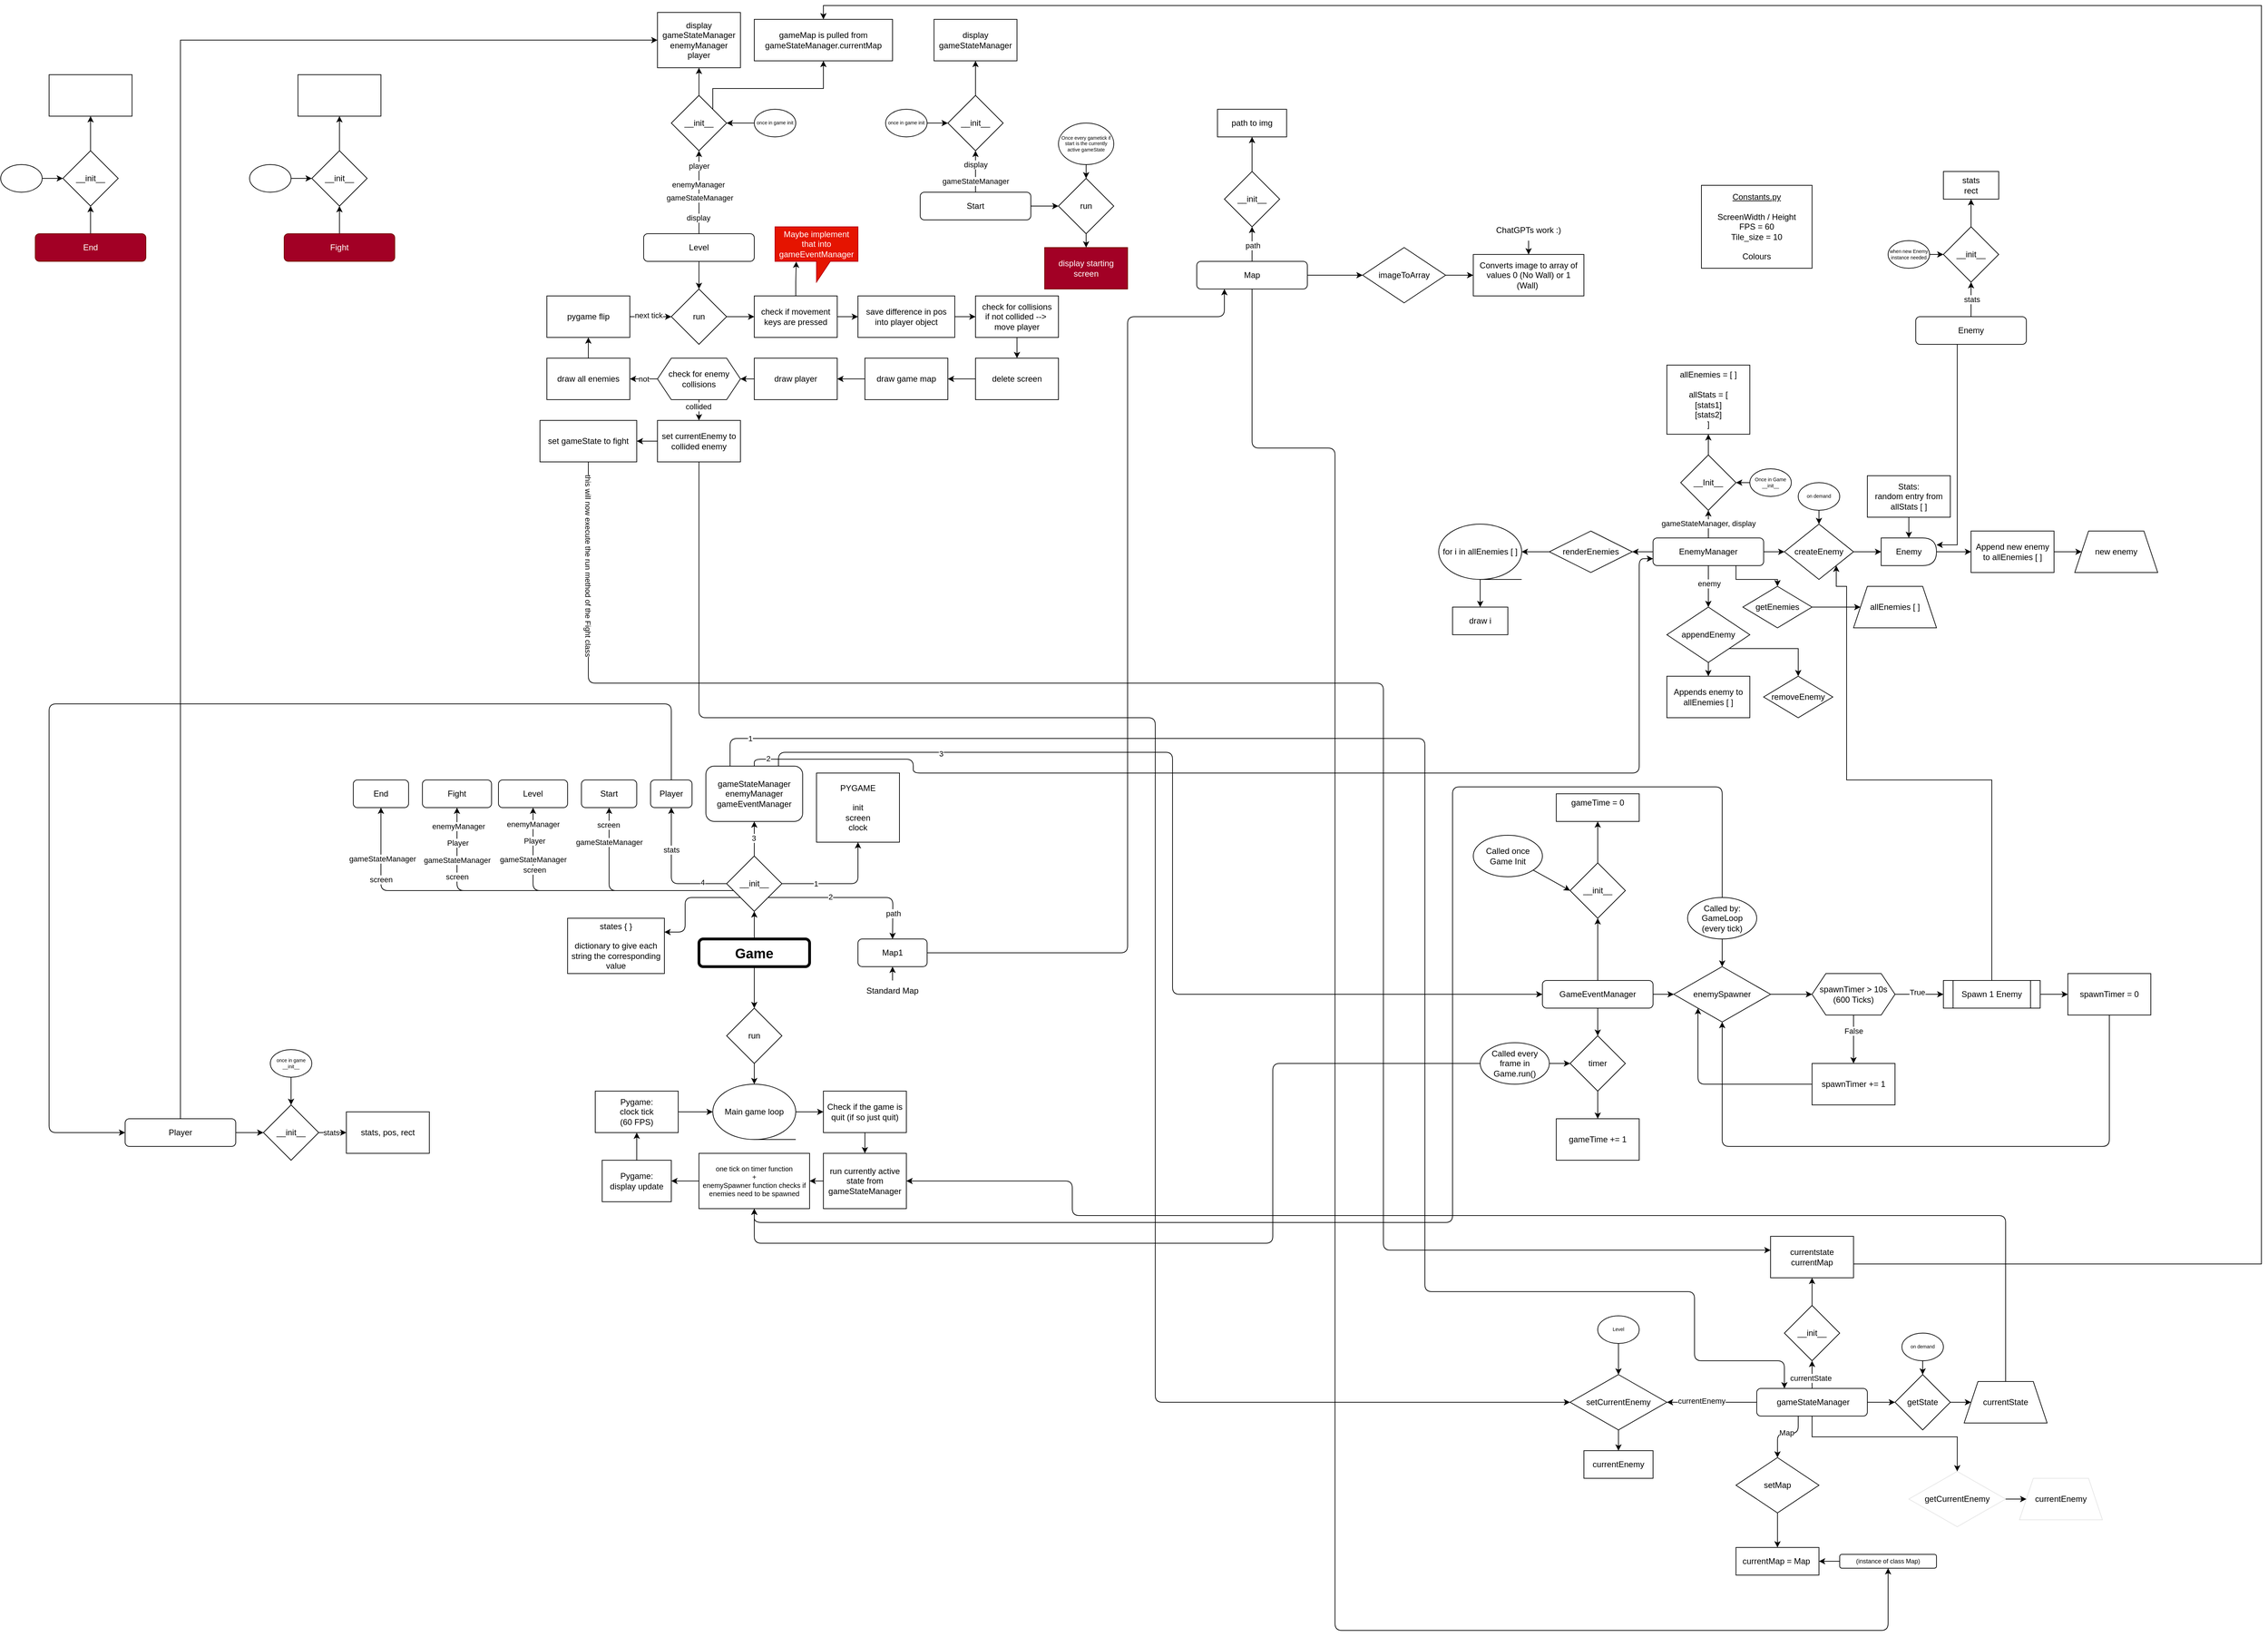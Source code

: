 <mxfile version="28.0.9">
  <diagram id="zhS1jmQ38YQdUPy5dJZc" name="Page-1">
    <mxGraphModel dx="2916" dy="7348" grid="1" gridSize="10" guides="1" tooltips="1" connect="1" arrows="1" fold="1" page="1" pageScale="1" pageWidth="1600" pageHeight="1200" math="0" shadow="0">
      <root>
        <mxCell id="0" />
        <mxCell id="1" parent="0" />
        <mxCell id="105" style="edgeStyle=none;html=1;entryX=0;entryY=0.5;entryDx=0;entryDy=0;" parent="1" source="91" edge="1">
          <mxGeometry relative="1" as="geometry">
            <mxPoint x="2450" y="60" as="targetPoint" />
          </mxGeometry>
        </mxCell>
        <mxCell id="ZLR4HSFNZyRXdtr1YlKm-145" style="edgeStyle=orthogonalEdgeStyle;rounded=0;orthogonalLoop=1;jettySize=auto;html=1;entryX=0.5;entryY=0;entryDx=0;entryDy=0;" parent="1" source="91" target="ZLR4HSFNZyRXdtr1YlKm-144" edge="1">
          <mxGeometry relative="1" as="geometry" />
        </mxCell>
        <mxCell id="91" value="GameEventManager" style="rounded=1;whiteSpace=wrap;html=1;" parent="1" vertex="1">
          <mxGeometry x="2260" y="40" width="160" height="40" as="geometry" />
        </mxCell>
        <mxCell id="134" style="edgeStyle=none;html=1;entryX=0.5;entryY=0;entryDx=0;entryDy=0;" parent="1" source="92" target="115" edge="1">
          <mxGeometry relative="1" as="geometry" />
        </mxCell>
        <mxCell id="jQ0S1sjrkv64MWw5Lpih-231" style="edgeStyle=orthogonalEdgeStyle;orthogonalLoop=1;jettySize=auto;html=1;entryX=0.5;entryY=1;entryDx=0;entryDy=0;" parent="1" source="92" target="jQ0S1sjrkv64MWw5Lpih-228" edge="1">
          <mxGeometry relative="1" as="geometry">
            <Array as="points">
              <mxPoint x="2520" y="-240" />
              <mxPoint x="2130" y="-240" />
              <mxPoint x="2130" y="390" />
              <mxPoint x="1120" y="390" />
            </Array>
          </mxGeometry>
        </mxCell>
        <mxCell id="92" value="Called by:&lt;div&gt;GameLoop&lt;/div&gt;&lt;div&gt;(every tick)&lt;/div&gt;" style="ellipse;whiteSpace=wrap;html=1;" parent="1" vertex="1">
          <mxGeometry x="2470" y="-80" width="100" height="60" as="geometry" />
        </mxCell>
        <mxCell id="98" style="edgeStyle=none;html=1;" parent="1" source="96" edge="1">
          <mxGeometry relative="1" as="geometry">
            <mxPoint x="2840" y="60" as="targetPoint" />
          </mxGeometry>
        </mxCell>
        <mxCell id="129" value="True" style="edgeLabel;html=1;align=center;verticalAlign=middle;resizable=0;points=[];" parent="98" vertex="1" connectable="0">
          <mxGeometry x="-0.081" y="3" relative="1" as="geometry">
            <mxPoint as="offset" />
          </mxGeometry>
        </mxCell>
        <mxCell id="99" style="edgeStyle=none;html=1;" parent="1" source="96" edge="1">
          <mxGeometry relative="1" as="geometry">
            <mxPoint x="2710" y="160" as="targetPoint" />
          </mxGeometry>
        </mxCell>
        <mxCell id="127" value="False" style="edgeLabel;html=1;align=center;verticalAlign=middle;resizable=0;points=[];" parent="99" vertex="1" connectable="0">
          <mxGeometry x="-0.345" relative="1" as="geometry">
            <mxPoint as="offset" />
          </mxGeometry>
        </mxCell>
        <mxCell id="96" value="&lt;div&gt;spawnTimer &amp;gt; 10s&lt;br&gt;(600 Ticks)&lt;/div&gt;" style="shape=hexagon;perimeter=hexagonPerimeter2;whiteSpace=wrap;html=1;fixedSize=1;" parent="1" vertex="1">
          <mxGeometry x="2650" y="30" width="120" height="60" as="geometry" />
        </mxCell>
        <mxCell id="111" style="edgeStyle=none;html=1;entryX=0;entryY=0.5;entryDx=0;entryDy=0;" parent="1" source="102" target="110" edge="1">
          <mxGeometry relative="1" as="geometry" />
        </mxCell>
        <mxCell id="Faa3zSD_fbPmVx0ir4o6-187" style="edgeStyle=orthogonalEdgeStyle;rounded=0;orthogonalLoop=1;jettySize=auto;html=1;entryX=1;entryY=1;entryDx=0;entryDy=0;" parent="1" source="102" target="Faa3zSD_fbPmVx0ir4o6-143" edge="1">
          <mxGeometry relative="1" as="geometry">
            <Array as="points">
              <mxPoint x="2910" y="-250" />
              <mxPoint x="2700" y="-250" />
              <mxPoint x="2700" y="-530" />
              <mxPoint x="2685" y="-530" />
            </Array>
          </mxGeometry>
        </mxCell>
        <mxCell id="102" value="Spawn 1 Enemy" style="shape=process;whiteSpace=wrap;html=1;backgroundOutline=1;" parent="1" vertex="1">
          <mxGeometry x="2840" y="40" width="140" height="40" as="geometry" />
        </mxCell>
        <mxCell id="106" style="edgeStyle=none;html=1;entryX=0;entryY=0.5;entryDx=0;entryDy=0;" parent="1" target="96" edge="1">
          <mxGeometry relative="1" as="geometry">
            <mxPoint x="2570" y="60" as="sourcePoint" />
          </mxGeometry>
        </mxCell>
        <mxCell id="112" style="edgeStyle=none;html=1;entryX=0.5;entryY=1;entryDx=0;entryDy=0;" parent="1" source="110" target="115" edge="1">
          <mxGeometry relative="1" as="geometry">
            <mxPoint x="2510" y="80" as="targetPoint" />
            <Array as="points">
              <mxPoint x="3080" y="280" />
              <mxPoint x="2520" y="280" />
            </Array>
          </mxGeometry>
        </mxCell>
        <mxCell id="110" value="spawnTimer = 0" style="rounded=1;whiteSpace=wrap;html=1;arcSize=0;" parent="1" vertex="1">
          <mxGeometry x="3020" y="30" width="120" height="60" as="geometry" />
        </mxCell>
        <mxCell id="114" style="edgeStyle=none;html=1;exitX=0;exitY=0.5;exitDx=0;exitDy=0;entryX=0;entryY=1;entryDx=0;entryDy=0;" parent="1" source="113" target="115" edge="1">
          <mxGeometry relative="1" as="geometry">
            <mxPoint x="2480" y="80" as="targetPoint" />
            <Array as="points">
              <mxPoint x="2485" y="190" />
            </Array>
          </mxGeometry>
        </mxCell>
        <mxCell id="113" value="spawnTimer += 1" style="rounded=1;whiteSpace=wrap;html=1;arcSize=0;" parent="1" vertex="1">
          <mxGeometry x="2650" y="160" width="120" height="60" as="geometry" />
        </mxCell>
        <mxCell id="115" value="enemySpawner" style="rhombus;whiteSpace=wrap;html=1;" parent="1" vertex="1">
          <mxGeometry x="2450" y="20" width="140" height="80" as="geometry" />
        </mxCell>
        <mxCell id="137" style="edgeStyle=none;html=1;exitX=0.5;exitY=0;exitDx=0;exitDy=0;entryX=0.5;entryY=1;entryDx=0;entryDy=0;" parent="1" source="123" target="132" edge="1">
          <mxGeometry relative="1" as="geometry" />
        </mxCell>
        <mxCell id="123" value="__init__" style="rhombus;whiteSpace=wrap;html=1;" parent="1" vertex="1">
          <mxGeometry x="2300" y="-130" width="80" height="80" as="geometry" />
        </mxCell>
        <mxCell id="131" style="edgeStyle=none;html=1;entryX=0.5;entryY=1;entryDx=0;entryDy=0;" parent="1" source="91" target="123" edge="1">
          <mxGeometry relative="1" as="geometry" />
        </mxCell>
        <mxCell id="132" value="gameTime = 0&lt;div&gt;&lt;br&gt;&lt;/div&gt;" style="rounded=0;whiteSpace=wrap;html=1;" parent="1" vertex="1">
          <mxGeometry x="2280" y="-230" width="120" height="40" as="geometry" />
        </mxCell>
        <mxCell id="136" style="edgeStyle=none;html=1;entryX=0;entryY=0.5;entryDx=0;entryDy=0;" parent="1" source="133" target="123" edge="1">
          <mxGeometry relative="1" as="geometry" />
        </mxCell>
        <mxCell id="133" value="Called once&lt;br&gt;Game Init" style="ellipse;whiteSpace=wrap;html=1;" parent="1" vertex="1">
          <mxGeometry x="2160" y="-170" width="100" height="60" as="geometry" />
        </mxCell>
        <mxCell id="ZLR4HSFNZyRXdtr1YlKm-146" style="edgeStyle=orthogonalEdgeStyle;rounded=0;orthogonalLoop=1;jettySize=auto;html=1;entryX=0.5;entryY=0;entryDx=0;entryDy=0;" parent="1" source="ZLR4HSFNZyRXdtr1YlKm-144" target="ZLR4HSFNZyRXdtr1YlKm-147" edge="1">
          <mxGeometry relative="1" as="geometry">
            <mxPoint x="2340" y="250" as="targetPoint" />
          </mxGeometry>
        </mxCell>
        <mxCell id="ZLR4HSFNZyRXdtr1YlKm-144" value="timer" style="rhombus;whiteSpace=wrap;html=1;" parent="1" vertex="1">
          <mxGeometry x="2300" y="120" width="80" height="80" as="geometry" />
        </mxCell>
        <mxCell id="ZLR4HSFNZyRXdtr1YlKm-147" value="gameTime += 1" style="rounded=0;whiteSpace=wrap;html=1;" parent="1" vertex="1">
          <mxGeometry x="2280" y="240" width="120" height="60" as="geometry" />
        </mxCell>
        <mxCell id="ZLR4HSFNZyRXdtr1YlKm-149" style="edgeStyle=orthogonalEdgeStyle;rounded=0;orthogonalLoop=1;jettySize=auto;html=1;entryX=0;entryY=0.5;entryDx=0;entryDy=0;" parent="1" source="ZLR4HSFNZyRXdtr1YlKm-148" target="ZLR4HSFNZyRXdtr1YlKm-144" edge="1">
          <mxGeometry relative="1" as="geometry" />
        </mxCell>
        <mxCell id="jQ0S1sjrkv64MWw5Lpih-230" style="edgeStyle=orthogonalEdgeStyle;orthogonalLoop=1;jettySize=auto;html=1;entryX=0.5;entryY=1;entryDx=0;entryDy=0;" parent="1" source="ZLR4HSFNZyRXdtr1YlKm-148" target="jQ0S1sjrkv64MWw5Lpih-228" edge="1">
          <mxGeometry relative="1" as="geometry">
            <Array as="points">
              <mxPoint x="1870" y="160" />
              <mxPoint x="1870" y="420" />
              <mxPoint x="1120" y="420" />
            </Array>
          </mxGeometry>
        </mxCell>
        <mxCell id="ZLR4HSFNZyRXdtr1YlKm-148" value="Called every frame in Game.run()" style="ellipse;whiteSpace=wrap;html=1;" parent="1" vertex="1">
          <mxGeometry x="2170" y="130" width="100" height="60" as="geometry" />
        </mxCell>
        <mxCell id="Faa3zSD_fbPmVx0ir4o6-139" style="edgeStyle=orthogonalEdgeStyle;rounded=0;orthogonalLoop=1;jettySize=auto;html=1;entryX=0.5;entryY=1;entryDx=0;entryDy=0;" parent="1" source="Faa3zSD_fbPmVx0ir4o6-137" target="Faa3zSD_fbPmVx0ir4o6-138" edge="1">
          <mxGeometry relative="1" as="geometry" />
        </mxCell>
        <mxCell id="Faa3zSD_fbPmVx0ir4o6-140" value="gameStateManager, display" style="edgeLabel;html=1;align=center;verticalAlign=middle;resizable=0;points=[];" parent="Faa3zSD_fbPmVx0ir4o6-139" vertex="1" connectable="0">
          <mxGeometry x="0.045" relative="1" as="geometry">
            <mxPoint as="offset" />
          </mxGeometry>
        </mxCell>
        <mxCell id="Faa3zSD_fbPmVx0ir4o6-144" style="edgeStyle=orthogonalEdgeStyle;rounded=0;orthogonalLoop=1;jettySize=auto;html=1;entryX=0;entryY=0.5;entryDx=0;entryDy=0;" parent="1" source="Faa3zSD_fbPmVx0ir4o6-137" target="Faa3zSD_fbPmVx0ir4o6-143" edge="1">
          <mxGeometry relative="1" as="geometry" />
        </mxCell>
        <mxCell id="Faa3zSD_fbPmVx0ir4o6-162" style="edgeStyle=orthogonalEdgeStyle;rounded=0;orthogonalLoop=1;jettySize=auto;html=1;exitX=0.75;exitY=1;exitDx=0;exitDy=0;entryX=0.5;entryY=0;entryDx=0;entryDy=0;" parent="1" source="Faa3zSD_fbPmVx0ir4o6-137" target="Faa3zSD_fbPmVx0ir4o6-161" edge="1">
          <mxGeometry relative="1" as="geometry" />
        </mxCell>
        <mxCell id="Faa3zSD_fbPmVx0ir4o6-171" style="edgeStyle=orthogonalEdgeStyle;rounded=0;orthogonalLoop=1;jettySize=auto;html=1;" parent="1" source="Faa3zSD_fbPmVx0ir4o6-137" edge="1">
          <mxGeometry relative="1" as="geometry">
            <mxPoint x="2500" y="-500" as="targetPoint" />
          </mxGeometry>
        </mxCell>
        <mxCell id="Faa3zSD_fbPmVx0ir4o6-174" value="enemy" style="edgeLabel;html=1;align=center;verticalAlign=middle;resizable=0;points=[];" parent="Faa3zSD_fbPmVx0ir4o6-171" vertex="1" connectable="0">
          <mxGeometry x="-0.154" y="1" relative="1" as="geometry">
            <mxPoint as="offset" />
          </mxGeometry>
        </mxCell>
        <mxCell id="Faa3zSD_fbPmVx0ir4o6-180" style="edgeStyle=orthogonalEdgeStyle;rounded=0;orthogonalLoop=1;jettySize=auto;html=1;entryX=1;entryY=0.5;entryDx=0;entryDy=0;" parent="1" source="Faa3zSD_fbPmVx0ir4o6-137" target="Faa3zSD_fbPmVx0ir4o6-179" edge="1">
          <mxGeometry relative="1" as="geometry" />
        </mxCell>
        <mxCell id="Faa3zSD_fbPmVx0ir4o6-137" value="EnemyManager" style="rounded=1;whiteSpace=wrap;html=1;" parent="1" vertex="1">
          <mxGeometry x="2420" y="-600" width="160" height="40" as="geometry" />
        </mxCell>
        <mxCell id="Faa3zSD_fbPmVx0ir4o6-142" style="edgeStyle=orthogonalEdgeStyle;rounded=0;orthogonalLoop=1;jettySize=auto;html=1;entryX=0.5;entryY=1;entryDx=0;entryDy=0;" parent="1" source="Faa3zSD_fbPmVx0ir4o6-138" target="Faa3zSD_fbPmVx0ir4o6-141" edge="1">
          <mxGeometry relative="1" as="geometry" />
        </mxCell>
        <mxCell id="Faa3zSD_fbPmVx0ir4o6-138" value="__Init__" style="rhombus;whiteSpace=wrap;html=1;" parent="1" vertex="1">
          <mxGeometry x="2460" y="-720" width="80" height="80" as="geometry" />
        </mxCell>
        <mxCell id="Faa3zSD_fbPmVx0ir4o6-141" value="allEnemies = [ ]&lt;div&gt;&lt;br&gt;&lt;/div&gt;&lt;div&gt;allStats = [&lt;/div&gt;&lt;div&gt;[stats1]&lt;/div&gt;&lt;div&gt;[stats2]&lt;/div&gt;&lt;div&gt;]&lt;/div&gt;" style="rounded=0;whiteSpace=wrap;html=1;" parent="1" vertex="1">
          <mxGeometry x="2440" y="-850" width="120" height="100" as="geometry" />
        </mxCell>
        <mxCell id="Faa3zSD_fbPmVx0ir4o6-154" style="edgeStyle=orthogonalEdgeStyle;rounded=0;orthogonalLoop=1;jettySize=auto;html=1;entryX=0;entryY=0.5;entryDx=0;entryDy=0;" parent="1" source="Faa3zSD_fbPmVx0ir4o6-143" edge="1">
          <mxGeometry relative="1" as="geometry">
            <mxPoint x="2750" y="-580.0" as="targetPoint" />
          </mxGeometry>
        </mxCell>
        <mxCell id="Faa3zSD_fbPmVx0ir4o6-143" value="createEnemy" style="rhombus;whiteSpace=wrap;html=1;" parent="1" vertex="1">
          <mxGeometry x="2610" y="-620" width="100" height="80" as="geometry" />
        </mxCell>
        <mxCell id="Faa3zSD_fbPmVx0ir4o6-146" style="edgeStyle=orthogonalEdgeStyle;rounded=0;orthogonalLoop=1;jettySize=auto;html=1;exitX=0;exitY=0.5;exitDx=0;exitDy=0;entryX=1;entryY=0.5;entryDx=0;entryDy=0;" parent="1" source="Faa3zSD_fbPmVx0ir4o6-145" target="Faa3zSD_fbPmVx0ir4o6-138" edge="1">
          <mxGeometry relative="1" as="geometry" />
        </mxCell>
        <mxCell id="Faa3zSD_fbPmVx0ir4o6-145" value="Once in Game __init__" style="ellipse;whiteSpace=wrap;html=1;fontSize=7;" parent="1" vertex="1">
          <mxGeometry x="2560" y="-700" width="60" height="40" as="geometry" />
        </mxCell>
        <mxCell id="Faa3zSD_fbPmVx0ir4o6-152" style="edgeStyle=orthogonalEdgeStyle;rounded=0;orthogonalLoop=1;jettySize=auto;html=1;exitX=1;exitY=1;exitDx=0;exitDy=0;entryX=0.5;entryY=0;entryDx=0;entryDy=0;" parent="1" source="Faa3zSD_fbPmVx0ir4o6-148" target="Faa3zSD_fbPmVx0ir4o6-143" edge="1">
          <mxGeometry relative="1" as="geometry" />
        </mxCell>
        <mxCell id="Faa3zSD_fbPmVx0ir4o6-148" value="on demand" style="ellipse;whiteSpace=wrap;html=1;fontSize=7;" parent="1" vertex="1">
          <mxGeometry x="2630" y="-680" width="60" height="40" as="geometry" />
        </mxCell>
        <mxCell id="Faa3zSD_fbPmVx0ir4o6-157" style="edgeStyle=orthogonalEdgeStyle;rounded=0;orthogonalLoop=1;jettySize=auto;html=1;" parent="1" source="Faa3zSD_fbPmVx0ir4o6-156" edge="1">
          <mxGeometry relative="1" as="geometry">
            <mxPoint x="2880" y="-580.0" as="targetPoint" />
          </mxGeometry>
        </mxCell>
        <mxCell id="Faa3zSD_fbPmVx0ir4o6-156" value="Enemy" style="shape=delay;whiteSpace=wrap;html=1;" parent="1" vertex="1">
          <mxGeometry x="2750" y="-600" width="80" height="40" as="geometry" />
        </mxCell>
        <mxCell id="Faa3zSD_fbPmVx0ir4o6-159" style="edgeStyle=orthogonalEdgeStyle;rounded=0;orthogonalLoop=1;jettySize=auto;html=1;entryX=0.5;entryY=0;entryDx=0;entryDy=0;" parent="1" source="Faa3zSD_fbPmVx0ir4o6-158" target="Faa3zSD_fbPmVx0ir4o6-156" edge="1">
          <mxGeometry relative="1" as="geometry" />
        </mxCell>
        <mxCell id="Faa3zSD_fbPmVx0ir4o6-158" value="Stats:&lt;br&gt;random entry from allStats [ ]" style="rounded=0;whiteSpace=wrap;html=1;" parent="1" vertex="1">
          <mxGeometry x="2730" y="-690" width="120" height="60" as="geometry" />
        </mxCell>
        <mxCell id="Faa3zSD_fbPmVx0ir4o6-167" style="edgeStyle=orthogonalEdgeStyle;rounded=0;orthogonalLoop=1;jettySize=auto;html=1;" parent="1" source="Faa3zSD_fbPmVx0ir4o6-160" target="Faa3zSD_fbPmVx0ir4o6-166" edge="1">
          <mxGeometry relative="1" as="geometry" />
        </mxCell>
        <mxCell id="Faa3zSD_fbPmVx0ir4o6-160" value="Append new enemy to allEnemies [ ]" style="rounded=0;whiteSpace=wrap;html=1;" parent="1" vertex="1">
          <mxGeometry x="2880" y="-610" width="120" height="60" as="geometry" />
        </mxCell>
        <mxCell id="Faa3zSD_fbPmVx0ir4o6-170" style="edgeStyle=orthogonalEdgeStyle;rounded=0;orthogonalLoop=1;jettySize=auto;html=1;" parent="1" source="Faa3zSD_fbPmVx0ir4o6-161" target="Faa3zSD_fbPmVx0ir4o6-168" edge="1">
          <mxGeometry relative="1" as="geometry" />
        </mxCell>
        <mxCell id="Faa3zSD_fbPmVx0ir4o6-161" value="getEnemies" style="rhombus;whiteSpace=wrap;html=1;" parent="1" vertex="1">
          <mxGeometry x="2550" y="-530" width="100" height="60" as="geometry" />
        </mxCell>
        <mxCell id="Faa3zSD_fbPmVx0ir4o6-166" value="new enemy" style="shape=trapezoid;perimeter=trapezoidPerimeter;whiteSpace=wrap;html=1;fixedSize=1;" parent="1" vertex="1">
          <mxGeometry x="3030" y="-610" width="120" height="60" as="geometry" />
        </mxCell>
        <mxCell id="Faa3zSD_fbPmVx0ir4o6-168" value="allEnemies [ ]" style="shape=trapezoid;perimeter=trapezoidPerimeter;whiteSpace=wrap;html=1;fixedSize=1;" parent="1" vertex="1">
          <mxGeometry x="2710" y="-530" width="120" height="60" as="geometry" />
        </mxCell>
        <mxCell id="Faa3zSD_fbPmVx0ir4o6-176" style="edgeStyle=orthogonalEdgeStyle;rounded=0;orthogonalLoop=1;jettySize=auto;html=1;exitX=0.5;exitY=1;exitDx=0;exitDy=0;entryX=0.5;entryY=0;entryDx=0;entryDy=0;" parent="1" source="Faa3zSD_fbPmVx0ir4o6-172" target="Faa3zSD_fbPmVx0ir4o6-175" edge="1">
          <mxGeometry relative="1" as="geometry" />
        </mxCell>
        <mxCell id="Faa3zSD_fbPmVx0ir4o6-177" style="edgeStyle=orthogonalEdgeStyle;rounded=0;orthogonalLoop=1;jettySize=auto;html=1;exitX=1;exitY=1;exitDx=0;exitDy=0;entryX=0.5;entryY=0;entryDx=0;entryDy=0;" parent="1" source="Faa3zSD_fbPmVx0ir4o6-172" target="Faa3zSD_fbPmVx0ir4o6-178" edge="1">
          <mxGeometry relative="1" as="geometry">
            <mxPoint x="2620" y="-400" as="targetPoint" />
          </mxGeometry>
        </mxCell>
        <mxCell id="Faa3zSD_fbPmVx0ir4o6-172" value="appendEnemy" style="rhombus;whiteSpace=wrap;html=1;" parent="1" vertex="1">
          <mxGeometry x="2440" y="-500" width="120" height="80" as="geometry" />
        </mxCell>
        <mxCell id="Faa3zSD_fbPmVx0ir4o6-175" value="Appends enemy to allEnemies [ ]" style="rounded=0;whiteSpace=wrap;html=1;" parent="1" vertex="1">
          <mxGeometry x="2440" y="-400" width="120" height="60" as="geometry" />
        </mxCell>
        <mxCell id="Faa3zSD_fbPmVx0ir4o6-178" value="removeEnemy" style="rhombus;whiteSpace=wrap;html=1;" parent="1" vertex="1">
          <mxGeometry x="2580" y="-400" width="100" height="60" as="geometry" />
        </mxCell>
        <mxCell id="Faa3zSD_fbPmVx0ir4o6-181" style="edgeStyle=orthogonalEdgeStyle;rounded=0;orthogonalLoop=1;jettySize=auto;html=1;entryX=1;entryY=0.5;entryDx=0;entryDy=0;" parent="1" source="Faa3zSD_fbPmVx0ir4o6-179" target="Faa3zSD_fbPmVx0ir4o6-182" edge="1">
          <mxGeometry relative="1" as="geometry">
            <mxPoint x="2230" y="-580.0" as="targetPoint" />
          </mxGeometry>
        </mxCell>
        <mxCell id="Faa3zSD_fbPmVx0ir4o6-179" value="renderEnemies" style="rhombus;whiteSpace=wrap;html=1;" parent="1" vertex="1">
          <mxGeometry x="2270" y="-610" width="120" height="60" as="geometry" />
        </mxCell>
        <mxCell id="Faa3zSD_fbPmVx0ir4o6-184" style="edgeStyle=orthogonalEdgeStyle;rounded=0;orthogonalLoop=1;jettySize=auto;html=1;entryX=0.5;entryY=0;entryDx=0;entryDy=0;" parent="1" source="Faa3zSD_fbPmVx0ir4o6-182" target="Faa3zSD_fbPmVx0ir4o6-185" edge="1">
          <mxGeometry relative="1" as="geometry">
            <mxPoint x="2170" y="-510.0" as="targetPoint" />
          </mxGeometry>
        </mxCell>
        <mxCell id="Faa3zSD_fbPmVx0ir4o6-182" value="for i in allEnemies [ ]" style="shape=tapeData;whiteSpace=wrap;html=1;perimeter=ellipsePerimeter;" parent="1" vertex="1">
          <mxGeometry x="2110" y="-620" width="120" height="80" as="geometry" />
        </mxCell>
        <mxCell id="Faa3zSD_fbPmVx0ir4o6-185" value="draw i" style="rounded=0;whiteSpace=wrap;html=1;" parent="1" vertex="1">
          <mxGeometry x="2130" y="-500" width="80" height="40" as="geometry" />
        </mxCell>
        <mxCell id="Faa3zSD_fbPmVx0ir4o6-191" style="edgeStyle=orthogonalEdgeStyle;rounded=0;orthogonalLoop=1;jettySize=auto;html=1;entryX=0.5;entryY=1;entryDx=0;entryDy=0;" parent="1" source="Faa3zSD_fbPmVx0ir4o6-189" target="Faa3zSD_fbPmVx0ir4o6-190" edge="1">
          <mxGeometry relative="1" as="geometry" />
        </mxCell>
        <mxCell id="Faa3zSD_fbPmVx0ir4o6-192" value="currentState" style="edgeLabel;html=1;align=center;verticalAlign=middle;resizable=0;points=[];" parent="Faa3zSD_fbPmVx0ir4o6-191" vertex="1" connectable="0">
          <mxGeometry x="-0.25" y="2" relative="1" as="geometry">
            <mxPoint as="offset" />
          </mxGeometry>
        </mxCell>
        <mxCell id="Faa3zSD_fbPmVx0ir4o6-196" value="" style="edgeStyle=orthogonalEdgeStyle;rounded=0;orthogonalLoop=1;jettySize=auto;html=1;" parent="1" source="Faa3zSD_fbPmVx0ir4o6-189" target="Faa3zSD_fbPmVx0ir4o6-195" edge="1">
          <mxGeometry relative="1" as="geometry" />
        </mxCell>
        <mxCell id="Faa3zSD_fbPmVx0ir4o6-202" value="" style="edgeStyle=orthogonalEdgeStyle;rounded=0;orthogonalLoop=1;jettySize=auto;html=1;" parent="1" source="Faa3zSD_fbPmVx0ir4o6-189" target="Faa3zSD_fbPmVx0ir4o6-201" edge="1">
          <mxGeometry relative="1" as="geometry">
            <Array as="points">
              <mxPoint x="2650" y="700" />
              <mxPoint x="2860" y="700" />
            </Array>
          </mxGeometry>
        </mxCell>
        <mxCell id="Faa3zSD_fbPmVx0ir4o6-206" value="" style="edgeStyle=orthogonalEdgeStyle;rounded=0;orthogonalLoop=1;jettySize=auto;html=1;" parent="1" source="Faa3zSD_fbPmVx0ir4o6-189" target="Faa3zSD_fbPmVx0ir4o6-205" edge="1">
          <mxGeometry relative="1" as="geometry" />
        </mxCell>
        <mxCell id="Faa3zSD_fbPmVx0ir4o6-211" value="currentEnemy" style="edgeLabel;html=1;align=center;verticalAlign=middle;resizable=0;points=[];" parent="Faa3zSD_fbPmVx0ir4o6-206" vertex="1" connectable="0">
          <mxGeometry x="0.229" y="-2" relative="1" as="geometry">
            <mxPoint as="offset" />
          </mxGeometry>
        </mxCell>
        <mxCell id="jQ0S1sjrkv64MWw5Lpih-173" style="edgeStyle=orthogonalEdgeStyle;orthogonalLoop=1;jettySize=auto;html=1;entryX=0.5;entryY=0;entryDx=0;entryDy=0;" parent="1" source="Faa3zSD_fbPmVx0ir4o6-189" target="jQ0S1sjrkv64MWw5Lpih-170" edge="1">
          <mxGeometry relative="1" as="geometry">
            <Array as="points">
              <mxPoint x="2630" y="695" />
              <mxPoint x="2600" y="695" />
            </Array>
          </mxGeometry>
        </mxCell>
        <mxCell id="jQ0S1sjrkv64MWw5Lpih-174" value="Map" style="edgeLabel;html=1;align=center;verticalAlign=middle;resizable=0;points=[];" parent="jQ0S1sjrkv64MWw5Lpih-173" vertex="1" connectable="0">
          <mxGeometry x="-0.052" y="-1" relative="1" as="geometry">
            <mxPoint as="offset" />
          </mxGeometry>
        </mxCell>
        <mxCell id="Faa3zSD_fbPmVx0ir4o6-189" value="&amp;nbsp;gameStateManager" style="rounded=1;whiteSpace=wrap;html=1;" parent="1" vertex="1">
          <mxGeometry x="2570" y="630" width="160" height="40" as="geometry" />
        </mxCell>
        <mxCell id="Faa3zSD_fbPmVx0ir4o6-194" value="" style="edgeStyle=orthogonalEdgeStyle;rounded=0;orthogonalLoop=1;jettySize=auto;html=1;" parent="1" source="Faa3zSD_fbPmVx0ir4o6-190" target="Faa3zSD_fbPmVx0ir4o6-193" edge="1">
          <mxGeometry relative="1" as="geometry" />
        </mxCell>
        <mxCell id="Faa3zSD_fbPmVx0ir4o6-190" value="__init__" style="rhombus;whiteSpace=wrap;html=1;" parent="1" vertex="1">
          <mxGeometry x="2610" y="510" width="80" height="80" as="geometry" />
        </mxCell>
        <mxCell id="H571ShLeuEKJ3_KJQBEq-167" style="edgeStyle=orthogonalEdgeStyle;rounded=0;orthogonalLoop=1;jettySize=auto;html=1;entryX=0.5;entryY=0;entryDx=0;entryDy=0;" edge="1" parent="1" source="Faa3zSD_fbPmVx0ir4o6-193" target="H571ShLeuEKJ3_KJQBEq-165">
          <mxGeometry relative="1" as="geometry">
            <Array as="points">
              <mxPoint x="3300" y="450" />
              <mxPoint x="3300" y="-1370" />
              <mxPoint x="1220" y="-1370" />
            </Array>
          </mxGeometry>
        </mxCell>
        <mxCell id="Faa3zSD_fbPmVx0ir4o6-193" value="currentstate&lt;div&gt;currentMap&lt;/div&gt;" style="rounded=0;whiteSpace=wrap;html=1;" parent="1" vertex="1">
          <mxGeometry x="2590" y="410" width="120" height="60" as="geometry" />
        </mxCell>
        <mxCell id="Faa3zSD_fbPmVx0ir4o6-200" value="" style="edgeStyle=orthogonalEdgeStyle;rounded=0;orthogonalLoop=1;jettySize=auto;html=1;" parent="1" source="Faa3zSD_fbPmVx0ir4o6-195" target="Faa3zSD_fbPmVx0ir4o6-199" edge="1">
          <mxGeometry relative="1" as="geometry" />
        </mxCell>
        <mxCell id="Faa3zSD_fbPmVx0ir4o6-195" value="getState" style="rhombus;whiteSpace=wrap;html=1;" parent="1" vertex="1">
          <mxGeometry x="2770" y="610" width="80" height="80" as="geometry" />
        </mxCell>
        <mxCell id="Faa3zSD_fbPmVx0ir4o6-198" value="" style="edgeStyle=orthogonalEdgeStyle;rounded=0;orthogonalLoop=1;jettySize=auto;html=1;" parent="1" source="Faa3zSD_fbPmVx0ir4o6-197" target="Faa3zSD_fbPmVx0ir4o6-195" edge="1">
          <mxGeometry relative="1" as="geometry" />
        </mxCell>
        <mxCell id="Faa3zSD_fbPmVx0ir4o6-197" value="on demand" style="ellipse;whiteSpace=wrap;html=1;fontSize=7;" parent="1" vertex="1">
          <mxGeometry x="2780" y="550" width="60" height="40" as="geometry" />
        </mxCell>
        <mxCell id="jQ0S1sjrkv64MWw5Lpih-226" style="edgeStyle=orthogonalEdgeStyle;orthogonalLoop=1;jettySize=auto;html=1;entryX=1;entryY=0.5;entryDx=0;entryDy=0;" parent="1" source="Faa3zSD_fbPmVx0ir4o6-199" target="jQ0S1sjrkv64MWw5Lpih-225" edge="1">
          <mxGeometry relative="1" as="geometry">
            <Array as="points">
              <mxPoint x="2930" y="380" />
              <mxPoint x="1580" y="380" />
              <mxPoint x="1580" y="330" />
            </Array>
          </mxGeometry>
        </mxCell>
        <mxCell id="Faa3zSD_fbPmVx0ir4o6-199" value="currentState" style="shape=trapezoid;perimeter=trapezoidPerimeter;whiteSpace=wrap;html=1;fixedSize=1;" parent="1" vertex="1">
          <mxGeometry x="2870" y="620" width="120" height="60" as="geometry" />
        </mxCell>
        <mxCell id="Faa3zSD_fbPmVx0ir4o6-204" value="" style="edgeStyle=orthogonalEdgeStyle;rounded=0;orthogonalLoop=1;jettySize=auto;html=1;" parent="1" source="Faa3zSD_fbPmVx0ir4o6-201" target="Faa3zSD_fbPmVx0ir4o6-203" edge="1">
          <mxGeometry relative="1" as="geometry" />
        </mxCell>
        <mxCell id="Faa3zSD_fbPmVx0ir4o6-201" value="getCurrentEnemy" style="rhombus;whiteSpace=wrap;html=1;opacity=10;" parent="1" vertex="1">
          <mxGeometry x="2790" y="750" width="140" height="80" as="geometry" />
        </mxCell>
        <mxCell id="Faa3zSD_fbPmVx0ir4o6-203" value="currentEnemy" style="shape=trapezoid;perimeter=trapezoidPerimeter;whiteSpace=wrap;html=1;fixedSize=1;opacity=10;" parent="1" vertex="1">
          <mxGeometry x="2950" y="760" width="120" height="60" as="geometry" />
        </mxCell>
        <mxCell id="Faa3zSD_fbPmVx0ir4o6-212" value="" style="edgeStyle=orthogonalEdgeStyle;rounded=0;orthogonalLoop=1;jettySize=auto;html=1;" parent="1" source="Faa3zSD_fbPmVx0ir4o6-205" target="Faa3zSD_fbPmVx0ir4o6-210" edge="1">
          <mxGeometry relative="1" as="geometry" />
        </mxCell>
        <mxCell id="Faa3zSD_fbPmVx0ir4o6-205" value="setCurrentEnemy" style="rhombus;whiteSpace=wrap;html=1;" parent="1" vertex="1">
          <mxGeometry x="2300" y="610" width="140" height="80" as="geometry" />
        </mxCell>
        <mxCell id="Faa3zSD_fbPmVx0ir4o6-208" style="edgeStyle=orthogonalEdgeStyle;rounded=0;orthogonalLoop=1;jettySize=auto;html=1;entryX=0.5;entryY=0;entryDx=0;entryDy=0;" parent="1" source="Faa3zSD_fbPmVx0ir4o6-207" target="Faa3zSD_fbPmVx0ir4o6-205" edge="1">
          <mxGeometry relative="1" as="geometry" />
        </mxCell>
        <mxCell id="Faa3zSD_fbPmVx0ir4o6-207" value="Level" style="ellipse;whiteSpace=wrap;html=1;fontSize=7;" parent="1" vertex="1">
          <mxGeometry x="2340" y="525" width="60" height="40" as="geometry" />
        </mxCell>
        <mxCell id="Faa3zSD_fbPmVx0ir4o6-210" value="currentEnemy" style="rounded=0;whiteSpace=wrap;html=1;" parent="1" vertex="1">
          <mxGeometry x="2320" y="720" width="100" height="40" as="geometry" />
        </mxCell>
        <mxCell id="Faa3zSD_fbPmVx0ir4o6-215" value="" style="edgeStyle=orthogonalEdgeStyle;rounded=0;orthogonalLoop=1;jettySize=auto;html=1;" parent="1" source="Faa3zSD_fbPmVx0ir4o6-213" target="Faa3zSD_fbPmVx0ir4o6-214" edge="1">
          <mxGeometry relative="1" as="geometry" />
        </mxCell>
        <mxCell id="Faa3zSD_fbPmVx0ir4o6-218" value="stats" style="edgeLabel;html=1;align=center;verticalAlign=middle;resizable=0;points=[];" parent="Faa3zSD_fbPmVx0ir4o6-215" vertex="1" connectable="0">
          <mxGeometry x="-0.009" y="-1" relative="1" as="geometry">
            <mxPoint as="offset" />
          </mxGeometry>
        </mxCell>
        <mxCell id="Faa3zSD_fbPmVx0ir4o6-221" style="edgeStyle=orthogonalEdgeStyle;rounded=0;orthogonalLoop=1;jettySize=auto;html=1;entryX=1;entryY=0.25;entryDx=0;entryDy=0;" parent="1" source="Faa3zSD_fbPmVx0ir4o6-213" target="Faa3zSD_fbPmVx0ir4o6-156" edge="1">
          <mxGeometry relative="1" as="geometry">
            <Array as="points">
              <mxPoint x="2860" y="-590" />
            </Array>
          </mxGeometry>
        </mxCell>
        <mxCell id="Faa3zSD_fbPmVx0ir4o6-213" value="Enemy" style="rounded=1;whiteSpace=wrap;html=1;" parent="1" vertex="1">
          <mxGeometry x="2800" y="-920" width="160" height="40" as="geometry" />
        </mxCell>
        <mxCell id="Faa3zSD_fbPmVx0ir4o6-220" style="edgeStyle=orthogonalEdgeStyle;rounded=0;orthogonalLoop=1;jettySize=auto;html=1;entryX=0.5;entryY=1;entryDx=0;entryDy=0;" parent="1" source="Faa3zSD_fbPmVx0ir4o6-214" target="Faa3zSD_fbPmVx0ir4o6-219" edge="1">
          <mxGeometry relative="1" as="geometry" />
        </mxCell>
        <mxCell id="Faa3zSD_fbPmVx0ir4o6-214" value="__init__" style="rhombus;whiteSpace=wrap;html=1;" parent="1" vertex="1">
          <mxGeometry x="2840" y="-1050" width="80" height="80" as="geometry" />
        </mxCell>
        <mxCell id="Faa3zSD_fbPmVx0ir4o6-217" value="" style="edgeStyle=orthogonalEdgeStyle;rounded=0;orthogonalLoop=1;jettySize=auto;html=1;" parent="1" source="Faa3zSD_fbPmVx0ir4o6-216" target="Faa3zSD_fbPmVx0ir4o6-214" edge="1">
          <mxGeometry relative="1" as="geometry" />
        </mxCell>
        <mxCell id="Faa3zSD_fbPmVx0ir4o6-216" value="when new Enemy instance needed" style="ellipse;whiteSpace=wrap;html=1;fontSize=7;" parent="1" vertex="1">
          <mxGeometry x="2760" y="-1030" width="60" height="40" as="geometry" />
        </mxCell>
        <mxCell id="Faa3zSD_fbPmVx0ir4o6-219" value="stats&lt;div&gt;rect&lt;/div&gt;" style="rounded=0;whiteSpace=wrap;html=1;" parent="1" vertex="1">
          <mxGeometry x="2840" y="-1130" width="80" height="40" as="geometry" />
        </mxCell>
        <mxCell id="Faa3zSD_fbPmVx0ir4o6-225" value="" style="edgeStyle=orthogonalEdgeStyle;rounded=0;orthogonalLoop=1;jettySize=auto;html=1;" parent="1" source="Faa3zSD_fbPmVx0ir4o6-222" target="Faa3zSD_fbPmVx0ir4o6-223" edge="1">
          <mxGeometry relative="1" as="geometry" />
        </mxCell>
        <mxCell id="H571ShLeuEKJ3_KJQBEq-174" style="edgeStyle=orthogonalEdgeStyle;rounded=0;orthogonalLoop=1;jettySize=auto;html=1;exitX=0.5;exitY=0;exitDx=0;exitDy=0;entryX=0;entryY=0.5;entryDx=0;entryDy=0;" edge="1" parent="1" source="Faa3zSD_fbPmVx0ir4o6-222" target="H571ShLeuEKJ3_KJQBEq-158">
          <mxGeometry relative="1" as="geometry">
            <Array as="points">
              <mxPoint x="290" y="-1320" />
            </Array>
          </mxGeometry>
        </mxCell>
        <mxCell id="Faa3zSD_fbPmVx0ir4o6-222" value="Player" style="rounded=1;whiteSpace=wrap;html=1;" parent="1" vertex="1">
          <mxGeometry x="210" y="240" width="160" height="40" as="geometry" />
        </mxCell>
        <mxCell id="Faa3zSD_fbPmVx0ir4o6-229" value="" style="edgeStyle=orthogonalEdgeStyle;rounded=0;orthogonalLoop=1;jettySize=auto;html=1;" parent="1" source="Faa3zSD_fbPmVx0ir4o6-223" target="Faa3zSD_fbPmVx0ir4o6-228" edge="1">
          <mxGeometry relative="1" as="geometry" />
        </mxCell>
        <mxCell id="Faa3zSD_fbPmVx0ir4o6-230" value="stats" style="edgeLabel;html=1;align=center;verticalAlign=middle;resizable=0;points=[];" parent="Faa3zSD_fbPmVx0ir4o6-229" vertex="1" connectable="0">
          <mxGeometry x="-0.136" relative="1" as="geometry">
            <mxPoint as="offset" />
          </mxGeometry>
        </mxCell>
        <mxCell id="Faa3zSD_fbPmVx0ir4o6-223" value="__init__" style="rhombus;whiteSpace=wrap;html=1;" parent="1" vertex="1">
          <mxGeometry x="410" y="220" width="80" height="80" as="geometry" />
        </mxCell>
        <mxCell id="Faa3zSD_fbPmVx0ir4o6-227" value="" style="edgeStyle=orthogonalEdgeStyle;rounded=0;orthogonalLoop=1;jettySize=auto;html=1;" parent="1" source="Faa3zSD_fbPmVx0ir4o6-226" target="Faa3zSD_fbPmVx0ir4o6-223" edge="1">
          <mxGeometry relative="1" as="geometry" />
        </mxCell>
        <mxCell id="Faa3zSD_fbPmVx0ir4o6-226" value="once in game __init__" style="ellipse;whiteSpace=wrap;html=1;fontSize=7;" parent="1" vertex="1">
          <mxGeometry x="420" y="140" width="60" height="40" as="geometry" />
        </mxCell>
        <mxCell id="Faa3zSD_fbPmVx0ir4o6-228" value="stats, pos,&amp;nbsp;&lt;span style=&quot;background-color: transparent; color: light-dark(rgb(0, 0, 0), rgb(255, 255, 255));&quot;&gt;rect&lt;/span&gt;" style="rounded=0;whiteSpace=wrap;html=1;" parent="1" vertex="1">
          <mxGeometry x="530" y="230" width="120" height="60" as="geometry" />
        </mxCell>
        <mxCell id="Faa3zSD_fbPmVx0ir4o6-231" value="&lt;u&gt;Constants.py&lt;/u&gt;&lt;div&gt;&lt;u&gt;&lt;br&gt;&lt;/u&gt;&lt;/div&gt;&lt;div&gt;ScreenWidth / Height&lt;/div&gt;&lt;div&gt;FPS = 60&lt;/div&gt;&lt;div&gt;Tile_size = 10&lt;/div&gt;&lt;div&gt;&lt;br&gt;&lt;/div&gt;&lt;div&gt;Colours&lt;/div&gt;" style="rounded=0;whiteSpace=wrap;html=1;" parent="1" vertex="1">
          <mxGeometry x="2490" y="-1110" width="160" height="120" as="geometry" />
        </mxCell>
        <mxCell id="jQ0S1sjrkv64MWw5Lpih-139" value="" style="edgeStyle=orthogonalEdgeStyle;rounded=0;orthogonalLoop=1;jettySize=auto;html=1;" parent="1" source="jQ0S1sjrkv64MWw5Lpih-137" target="jQ0S1sjrkv64MWw5Lpih-138" edge="1">
          <mxGeometry relative="1" as="geometry" />
        </mxCell>
        <mxCell id="jQ0S1sjrkv64MWw5Lpih-220" style="edgeStyle=orthogonalEdgeStyle;orthogonalLoop=1;jettySize=auto;html=1;entryX=0.5;entryY=0;entryDx=0;entryDy=0;" parent="1" source="jQ0S1sjrkv64MWw5Lpih-137" target="jQ0S1sjrkv64MWw5Lpih-219" edge="1">
          <mxGeometry relative="1" as="geometry" />
        </mxCell>
        <mxCell id="jQ0S1sjrkv64MWw5Lpih-137" value="Game" style="rounded=1;whiteSpace=wrap;html=1;strokeWidth=4;fontSize=20;fontStyle=1" parent="1" vertex="1">
          <mxGeometry x="1040" y="-20" width="160" height="40" as="geometry" />
        </mxCell>
        <mxCell id="jQ0S1sjrkv64MWw5Lpih-141" style="edgeStyle=orthogonalEdgeStyle;orthogonalLoop=1;jettySize=auto;html=1;entryX=0.5;entryY=1;entryDx=0;entryDy=0;" parent="1" source="jQ0S1sjrkv64MWw5Lpih-138" target="jQ0S1sjrkv64MWw5Lpih-140" edge="1">
          <mxGeometry relative="1" as="geometry" />
        </mxCell>
        <mxCell id="jQ0S1sjrkv64MWw5Lpih-184" value="1" style="edgeLabel;html=1;align=center;verticalAlign=middle;resizable=0;points=[];" parent="jQ0S1sjrkv64MWw5Lpih-141" vertex="1" connectable="0">
          <mxGeometry x="-0.423" relative="1" as="geometry">
            <mxPoint as="offset" />
          </mxGeometry>
        </mxCell>
        <mxCell id="jQ0S1sjrkv64MWw5Lpih-143" value="" style="edgeStyle=orthogonalEdgeStyle;orthogonalLoop=1;jettySize=auto;html=1;" parent="1" source="jQ0S1sjrkv64MWw5Lpih-138" target="jQ0S1sjrkv64MWw5Lpih-142" edge="1">
          <mxGeometry relative="1" as="geometry" />
        </mxCell>
        <mxCell id="jQ0S1sjrkv64MWw5Lpih-186" value="3" style="edgeLabel;html=1;align=center;verticalAlign=middle;resizable=0;points=[];" parent="jQ0S1sjrkv64MWw5Lpih-143" vertex="1" connectable="0">
          <mxGeometry x="0.058" y="1" relative="1" as="geometry">
            <mxPoint as="offset" />
          </mxGeometry>
        </mxCell>
        <mxCell id="jQ0S1sjrkv64MWw5Lpih-153" style="edgeStyle=orthogonalEdgeStyle;orthogonalLoop=1;jettySize=auto;html=1;entryX=0.5;entryY=1;entryDx=0;entryDy=0;" parent="1" source="jQ0S1sjrkv64MWw5Lpih-138" target="jQ0S1sjrkv64MWw5Lpih-152" edge="1">
          <mxGeometry relative="1" as="geometry" />
        </mxCell>
        <mxCell id="jQ0S1sjrkv64MWw5Lpih-156" value="stats" style="edgeLabel;html=1;align=center;verticalAlign=middle;resizable=0;points=[];" parent="jQ0S1sjrkv64MWw5Lpih-153" vertex="1" connectable="0">
          <mxGeometry x="0.365" relative="1" as="geometry">
            <mxPoint as="offset" />
          </mxGeometry>
        </mxCell>
        <mxCell id="jQ0S1sjrkv64MWw5Lpih-187" value="4" style="edgeLabel;html=1;align=center;verticalAlign=middle;resizable=0;points=[];" parent="jQ0S1sjrkv64MWw5Lpih-153" vertex="1" connectable="0">
          <mxGeometry x="-0.633" y="-2" relative="1" as="geometry">
            <mxPoint as="offset" />
          </mxGeometry>
        </mxCell>
        <mxCell id="jQ0S1sjrkv64MWw5Lpih-181" style="edgeStyle=orthogonalEdgeStyle;orthogonalLoop=1;jettySize=auto;html=1;exitX=1;exitY=1;exitDx=0;exitDy=0;" parent="1" source="jQ0S1sjrkv64MWw5Lpih-138" edge="1">
          <mxGeometry relative="1" as="geometry">
            <mxPoint x="1320" y="-20" as="targetPoint" />
          </mxGeometry>
        </mxCell>
        <mxCell id="jQ0S1sjrkv64MWw5Lpih-185" value="2" style="edgeLabel;html=1;align=center;verticalAlign=middle;resizable=0;points=[];" parent="jQ0S1sjrkv64MWw5Lpih-181" vertex="1" connectable="0">
          <mxGeometry x="-0.251" y="1" relative="1" as="geometry">
            <mxPoint as="offset" />
          </mxGeometry>
        </mxCell>
        <mxCell id="jQ0S1sjrkv64MWw5Lpih-190" value="path" style="edgeLabel;html=1;align=center;verticalAlign=middle;resizable=0;points=[];" parent="jQ0S1sjrkv64MWw5Lpih-181" vertex="1" connectable="0">
          <mxGeometry x="0.687" relative="1" as="geometry">
            <mxPoint as="offset" />
          </mxGeometry>
        </mxCell>
        <mxCell id="jQ0S1sjrkv64MWw5Lpih-193" style="edgeStyle=orthogonalEdgeStyle;orthogonalLoop=1;jettySize=auto;html=1;exitX=0;exitY=1;exitDx=0;exitDy=0;entryX=0.5;entryY=1;entryDx=0;entryDy=0;" parent="1" source="jQ0S1sjrkv64MWw5Lpih-138" target="jQ0S1sjrkv64MWw5Lpih-195" edge="1">
          <mxGeometry relative="1" as="geometry">
            <mxPoint x="880" y="-200" as="targetPoint" />
            <Array as="points">
              <mxPoint x="1100" y="-90" />
              <mxPoint x="910" y="-90" />
            </Array>
          </mxGeometry>
        </mxCell>
        <mxCell id="jQ0S1sjrkv64MWw5Lpih-196" value="screen" style="edgeLabel;html=1;align=center;verticalAlign=middle;resizable=0;points=[];" parent="jQ0S1sjrkv64MWw5Lpih-193" vertex="1" connectable="0">
          <mxGeometry x="0.823" y="1" relative="1" as="geometry">
            <mxPoint y="-4" as="offset" />
          </mxGeometry>
        </mxCell>
        <mxCell id="jQ0S1sjrkv64MWw5Lpih-197" value="gameStateManager" style="edgeLabel;html=1;align=center;verticalAlign=middle;resizable=0;points=[];" parent="jQ0S1sjrkv64MWw5Lpih-193" vertex="1" connectable="0">
          <mxGeometry x="0.672" relative="1" as="geometry">
            <mxPoint y="-3" as="offset" />
          </mxGeometry>
        </mxCell>
        <mxCell id="jQ0S1sjrkv64MWw5Lpih-200" style="edgeStyle=orthogonalEdgeStyle;orthogonalLoop=1;jettySize=auto;html=1;entryX=0.5;entryY=1;entryDx=0;entryDy=0;" parent="1" source="jQ0S1sjrkv64MWw5Lpih-138" target="jQ0S1sjrkv64MWw5Lpih-201" edge="1">
          <mxGeometry relative="1" as="geometry">
            <mxPoint x="800" y="-180" as="targetPoint" />
            <Array as="points">
              <mxPoint x="800" y="-90" />
            </Array>
          </mxGeometry>
        </mxCell>
        <mxCell id="jQ0S1sjrkv64MWw5Lpih-202" value="screen" style="edgeLabel;html=1;align=center;verticalAlign=middle;resizable=0;points=[];" parent="jQ0S1sjrkv64MWw5Lpih-200" vertex="1" connectable="0">
          <mxGeometry x="0.561" y="-2" relative="1" as="geometry">
            <mxPoint as="offset" />
          </mxGeometry>
        </mxCell>
        <mxCell id="jQ0S1sjrkv64MWw5Lpih-203" value="gameStateManager" style="edgeLabel;html=1;align=center;verticalAlign=middle;resizable=0;points=[];" parent="jQ0S1sjrkv64MWw5Lpih-200" vertex="1" connectable="0">
          <mxGeometry x="0.636" relative="1" as="geometry">
            <mxPoint as="offset" />
          </mxGeometry>
        </mxCell>
        <mxCell id="jQ0S1sjrkv64MWw5Lpih-204" value="Player" style="edgeLabel;html=1;align=center;verticalAlign=middle;resizable=0;points=[];" parent="jQ0S1sjrkv64MWw5Lpih-200" vertex="1" connectable="0">
          <mxGeometry x="0.766" y="-2" relative="1" as="geometry">
            <mxPoint as="offset" />
          </mxGeometry>
        </mxCell>
        <mxCell id="jQ0S1sjrkv64MWw5Lpih-205" value="enemyManager" style="edgeLabel;html=1;align=center;verticalAlign=middle;resizable=0;points=[];" parent="jQ0S1sjrkv64MWw5Lpih-200" vertex="1" connectable="0">
          <mxGeometry x="0.882" relative="1" as="geometry">
            <mxPoint as="offset" />
          </mxGeometry>
        </mxCell>
        <mxCell id="jQ0S1sjrkv64MWw5Lpih-206" style="edgeStyle=orthogonalEdgeStyle;orthogonalLoop=1;jettySize=auto;html=1;entryX=0.5;entryY=1;entryDx=0;entryDy=0;" parent="1" source="jQ0S1sjrkv64MWw5Lpih-138" target="jQ0S1sjrkv64MWw5Lpih-207" edge="1">
          <mxGeometry relative="1" as="geometry">
            <mxPoint x="700" y="-200" as="targetPoint" />
            <Array as="points">
              <mxPoint x="690" y="-90" />
            </Array>
          </mxGeometry>
        </mxCell>
        <mxCell id="jQ0S1sjrkv64MWw5Lpih-208" value="screen" style="edgeLabel;html=1;align=center;verticalAlign=middle;resizable=0;points=[];" parent="jQ0S1sjrkv64MWw5Lpih-206" vertex="1" connectable="0">
          <mxGeometry x="0.616" relative="1" as="geometry">
            <mxPoint as="offset" />
          </mxGeometry>
        </mxCell>
        <mxCell id="jQ0S1sjrkv64MWw5Lpih-209" value="gameStateManager" style="edgeLabel;html=1;align=center;verticalAlign=middle;resizable=0;points=[];" parent="jQ0S1sjrkv64MWw5Lpih-206" vertex="1" connectable="0">
          <mxGeometry x="0.708" relative="1" as="geometry">
            <mxPoint as="offset" />
          </mxGeometry>
        </mxCell>
        <mxCell id="jQ0S1sjrkv64MWw5Lpih-210" value="Player" style="edgeLabel;html=1;align=center;verticalAlign=middle;resizable=0;points=[];" parent="jQ0S1sjrkv64MWw5Lpih-206" vertex="1" connectable="0">
          <mxGeometry x="0.806" y="-1" relative="1" as="geometry">
            <mxPoint as="offset" />
          </mxGeometry>
        </mxCell>
        <mxCell id="jQ0S1sjrkv64MWw5Lpih-211" value="enemyManager" style="edgeLabel;html=1;align=center;verticalAlign=middle;resizable=0;points=[];" parent="jQ0S1sjrkv64MWw5Lpih-206" vertex="1" connectable="0">
          <mxGeometry x="0.896" y="-2" relative="1" as="geometry">
            <mxPoint as="offset" />
          </mxGeometry>
        </mxCell>
        <mxCell id="jQ0S1sjrkv64MWw5Lpih-213" style="edgeStyle=orthogonalEdgeStyle;orthogonalLoop=1;jettySize=auto;html=1;entryX=0.5;entryY=1;entryDx=0;entryDy=0;" parent="1" source="jQ0S1sjrkv64MWw5Lpih-138" target="jQ0S1sjrkv64MWw5Lpih-212" edge="1">
          <mxGeometry relative="1" as="geometry">
            <Array as="points">
              <mxPoint x="580" y="-90" />
            </Array>
          </mxGeometry>
        </mxCell>
        <mxCell id="jQ0S1sjrkv64MWw5Lpih-214" value="screen" style="edgeLabel;html=1;align=center;verticalAlign=middle;resizable=0;points=[];" parent="jQ0S1sjrkv64MWw5Lpih-213" vertex="1" connectable="0">
          <mxGeometry x="0.67" relative="1" as="geometry">
            <mxPoint as="offset" />
          </mxGeometry>
        </mxCell>
        <mxCell id="jQ0S1sjrkv64MWw5Lpih-215" value="gameStateManager" style="edgeLabel;html=1;align=center;verticalAlign=middle;resizable=0;points=[];" parent="jQ0S1sjrkv64MWw5Lpih-213" vertex="1" connectable="0">
          <mxGeometry x="0.767" y="-2" relative="1" as="geometry">
            <mxPoint as="offset" />
          </mxGeometry>
        </mxCell>
        <mxCell id="jQ0S1sjrkv64MWw5Lpih-217" style="edgeStyle=orthogonalEdgeStyle;orthogonalLoop=1;jettySize=auto;html=1;entryX=1;entryY=0.25;entryDx=0;entryDy=0;" parent="1" source="jQ0S1sjrkv64MWw5Lpih-138" target="jQ0S1sjrkv64MWw5Lpih-216" edge="1">
          <mxGeometry relative="1" as="geometry">
            <Array as="points">
              <mxPoint x="1020" y="-80" />
              <mxPoint x="1020" y="-30" />
            </Array>
          </mxGeometry>
        </mxCell>
        <mxCell id="jQ0S1sjrkv64MWw5Lpih-138" value="__init__" style="rhombus;whiteSpace=wrap;html=1;" parent="1" vertex="1">
          <mxGeometry x="1080" y="-140" width="80" height="80" as="geometry" />
        </mxCell>
        <mxCell id="jQ0S1sjrkv64MWw5Lpih-140" value="PYGAME&lt;div&gt;&lt;br&gt;&lt;/div&gt;&lt;div&gt;init&lt;/div&gt;&lt;div&gt;screen&lt;/div&gt;&lt;div&gt;clock&lt;/div&gt;" style="rounded=0;whiteSpace=wrap;html=1;" parent="1" vertex="1">
          <mxGeometry x="1210" y="-260" width="120" height="100" as="geometry" />
        </mxCell>
        <mxCell id="jQ0S1sjrkv64MWw5Lpih-147" style="edgeStyle=orthogonalEdgeStyle;orthogonalLoop=1;jettySize=auto;html=1;exitX=0.75;exitY=0;exitDx=0;exitDy=0;entryX=0;entryY=0.5;entryDx=0;entryDy=0;" parent="1" source="jQ0S1sjrkv64MWw5Lpih-142" target="91" edge="1">
          <mxGeometry relative="1" as="geometry" />
        </mxCell>
        <mxCell id="jQ0S1sjrkv64MWw5Lpih-151" value="3" style="edgeLabel;html=1;align=center;verticalAlign=middle;resizable=0;points=[];" parent="jQ0S1sjrkv64MWw5Lpih-147" vertex="1" connectable="0">
          <mxGeometry x="-0.655" y="-2" relative="1" as="geometry">
            <mxPoint as="offset" />
          </mxGeometry>
        </mxCell>
        <mxCell id="jQ0S1sjrkv64MWw5Lpih-148" style="edgeStyle=orthogonalEdgeStyle;orthogonalLoop=1;jettySize=auto;html=1;exitX=0.25;exitY=0;exitDx=0;exitDy=0;entryX=0.25;entryY=0;entryDx=0;entryDy=0;" parent="1" source="jQ0S1sjrkv64MWw5Lpih-142" target="Faa3zSD_fbPmVx0ir4o6-189" edge="1">
          <mxGeometry relative="1" as="geometry">
            <Array as="points">
              <mxPoint x="1085" y="-310" />
              <mxPoint x="2090" y="-310" />
              <mxPoint x="2090" y="490" />
              <mxPoint x="2480" y="490" />
              <mxPoint x="2480" y="590" />
              <mxPoint x="2610" y="590" />
            </Array>
          </mxGeometry>
        </mxCell>
        <mxCell id="jQ0S1sjrkv64MWw5Lpih-150" value="1" style="edgeLabel;html=1;align=center;verticalAlign=middle;resizable=0;points=[];" parent="jQ0S1sjrkv64MWw5Lpih-148" vertex="1" connectable="0">
          <mxGeometry x="-0.945" relative="1" as="geometry">
            <mxPoint as="offset" />
          </mxGeometry>
        </mxCell>
        <mxCell id="jQ0S1sjrkv64MWw5Lpih-142" value="gameStateManager&lt;div&gt;enemyManager&lt;/div&gt;&lt;div&gt;gameEventManager&lt;/div&gt;" style="rounded=1;whiteSpace=wrap;html=1;" parent="1" vertex="1">
          <mxGeometry x="1050" y="-270" width="140" height="80" as="geometry" />
        </mxCell>
        <mxCell id="jQ0S1sjrkv64MWw5Lpih-144" style="edgeStyle=orthogonalEdgeStyle;orthogonalLoop=1;jettySize=auto;html=1;entryX=0;entryY=0.75;entryDx=0;entryDy=0;exitX=0.5;exitY=0;exitDx=0;exitDy=0;" parent="1" source="jQ0S1sjrkv64MWw5Lpih-142" target="Faa3zSD_fbPmVx0ir4o6-137" edge="1">
          <mxGeometry relative="1" as="geometry">
            <mxPoint x="1190" y="-260" as="sourcePoint" />
            <mxPoint x="2420.0" y="-600" as="targetPoint" />
            <Array as="points">
              <mxPoint x="1120" y="-280" />
              <mxPoint x="1350" y="-280" />
              <mxPoint x="1350" y="-260" />
              <mxPoint x="2400" y="-260" />
              <mxPoint x="2400" y="-570" />
            </Array>
          </mxGeometry>
        </mxCell>
        <mxCell id="jQ0S1sjrkv64MWw5Lpih-149" value="2" style="edgeLabel;html=1;align=center;verticalAlign=middle;resizable=0;points=[];" parent="jQ0S1sjrkv64MWw5Lpih-144" vertex="1" connectable="0">
          <mxGeometry x="-0.964" y="1" relative="1" as="geometry">
            <mxPoint as="offset" />
          </mxGeometry>
        </mxCell>
        <mxCell id="jQ0S1sjrkv64MWw5Lpih-154" style="edgeStyle=orthogonalEdgeStyle;orthogonalLoop=1;jettySize=auto;html=1;exitX=0.5;exitY=0;exitDx=0;exitDy=0;entryX=0;entryY=0.5;entryDx=0;entryDy=0;" parent="1" source="jQ0S1sjrkv64MWw5Lpih-152" target="Faa3zSD_fbPmVx0ir4o6-222" edge="1">
          <mxGeometry relative="1" as="geometry">
            <Array as="points">
              <mxPoint x="1000" y="-360" />
              <mxPoint x="100" y="-360" />
              <mxPoint x="100" y="260" />
            </Array>
          </mxGeometry>
        </mxCell>
        <mxCell id="jQ0S1sjrkv64MWw5Lpih-152" value="Player" style="rounded=1;whiteSpace=wrap;html=1;" parent="1" vertex="1">
          <mxGeometry x="970" y="-250" width="60" height="40" as="geometry" />
        </mxCell>
        <mxCell id="jQ0S1sjrkv64MWw5Lpih-159" value="" style="edgeStyle=orthogonalEdgeStyle;orthogonalLoop=1;jettySize=auto;html=1;" parent="1" source="jQ0S1sjrkv64MWw5Lpih-157" target="jQ0S1sjrkv64MWw5Lpih-158" edge="1">
          <mxGeometry relative="1" as="geometry" />
        </mxCell>
        <mxCell id="jQ0S1sjrkv64MWw5Lpih-180" value="path" style="edgeLabel;html=1;align=center;verticalAlign=middle;resizable=0;points=[];" parent="jQ0S1sjrkv64MWw5Lpih-159" vertex="1" connectable="0">
          <mxGeometry x="-0.076" y="-1" relative="1" as="geometry">
            <mxPoint as="offset" />
          </mxGeometry>
        </mxCell>
        <mxCell id="jQ0S1sjrkv64MWw5Lpih-163" value="" style="edgeStyle=orthogonalEdgeStyle;orthogonalLoop=1;jettySize=auto;html=1;" parent="1" source="jQ0S1sjrkv64MWw5Lpih-157" target="jQ0S1sjrkv64MWw5Lpih-162" edge="1">
          <mxGeometry relative="1" as="geometry" />
        </mxCell>
        <mxCell id="jQ0S1sjrkv64MWw5Lpih-179" style="edgeStyle=orthogonalEdgeStyle;orthogonalLoop=1;jettySize=auto;html=1;entryX=0.5;entryY=1;entryDx=0;entryDy=0;" parent="1" source="jQ0S1sjrkv64MWw5Lpih-157" target="jQ0S1sjrkv64MWw5Lpih-177" edge="1">
          <mxGeometry relative="1" as="geometry">
            <Array as="points">
              <mxPoint x="1840" y="-730" />
              <mxPoint x="1960" y="-730" />
              <mxPoint x="1960" y="980" />
              <mxPoint x="2760" y="980" />
            </Array>
          </mxGeometry>
        </mxCell>
        <mxCell id="jQ0S1sjrkv64MWw5Lpih-157" value="Map" style="rounded=1;whiteSpace=wrap;html=1;" parent="1" vertex="1">
          <mxGeometry x="1760" y="-1000" width="160" height="40" as="geometry" />
        </mxCell>
        <mxCell id="jQ0S1sjrkv64MWw5Lpih-161" value="" style="edgeStyle=orthogonalEdgeStyle;orthogonalLoop=1;jettySize=auto;html=1;" parent="1" source="jQ0S1sjrkv64MWw5Lpih-158" target="jQ0S1sjrkv64MWw5Lpih-160" edge="1">
          <mxGeometry relative="1" as="geometry" />
        </mxCell>
        <mxCell id="jQ0S1sjrkv64MWw5Lpih-158" value="__init__" style="rhombus;whiteSpace=wrap;html=1;" parent="1" vertex="1">
          <mxGeometry x="1800" y="-1130" width="80" height="80" as="geometry" />
        </mxCell>
        <mxCell id="jQ0S1sjrkv64MWw5Lpih-160" value="path to img" style="rounded=0;whiteSpace=wrap;html=1;" parent="1" vertex="1">
          <mxGeometry x="1790" y="-1220" width="100" height="40" as="geometry" />
        </mxCell>
        <mxCell id="jQ0S1sjrkv64MWw5Lpih-165" value="" style="edgeStyle=orthogonalEdgeStyle;orthogonalLoop=1;jettySize=auto;html=1;" parent="1" source="jQ0S1sjrkv64MWw5Lpih-162" target="jQ0S1sjrkv64MWw5Lpih-164" edge="1">
          <mxGeometry relative="1" as="geometry" />
        </mxCell>
        <mxCell id="jQ0S1sjrkv64MWw5Lpih-162" value="imageToArray" style="rhombus;whiteSpace=wrap;html=1;" parent="1" vertex="1">
          <mxGeometry x="2000" y="-1020" width="120" height="80" as="geometry" />
        </mxCell>
        <mxCell id="jQ0S1sjrkv64MWw5Lpih-164" value="Converts image to array of values 0 (No Wall) or 1 (Wall)&amp;nbsp;" style="rounded=0;whiteSpace=wrap;html=1;" parent="1" vertex="1">
          <mxGeometry x="2160" y="-1010" width="160" height="60" as="geometry" />
        </mxCell>
        <mxCell id="jQ0S1sjrkv64MWw5Lpih-167" value="" style="edgeStyle=orthogonalEdgeStyle;orthogonalLoop=1;jettySize=auto;html=1;" parent="1" source="jQ0S1sjrkv64MWw5Lpih-166" target="jQ0S1sjrkv64MWw5Lpih-164" edge="1">
          <mxGeometry relative="1" as="geometry" />
        </mxCell>
        <mxCell id="jQ0S1sjrkv64MWw5Lpih-166" value="ChatGPTs work :)" style="text;html=1;align=center;verticalAlign=middle;whiteSpace=wrap;rounded=0;" parent="1" vertex="1">
          <mxGeometry x="2190" y="-1060" width="100" height="30" as="geometry" />
        </mxCell>
        <mxCell id="jQ0S1sjrkv64MWw5Lpih-176" value="" style="edgeStyle=orthogonalEdgeStyle;orthogonalLoop=1;jettySize=auto;html=1;" parent="1" source="jQ0S1sjrkv64MWw5Lpih-170" target="jQ0S1sjrkv64MWw5Lpih-175" edge="1">
          <mxGeometry relative="1" as="geometry" />
        </mxCell>
        <mxCell id="jQ0S1sjrkv64MWw5Lpih-170" value="setMap" style="rhombus;whiteSpace=wrap;html=1;" parent="1" vertex="1">
          <mxGeometry x="2540" y="730" width="120" height="80" as="geometry" />
        </mxCell>
        <mxCell id="jQ0S1sjrkv64MWw5Lpih-175" value="currentMap = Map&amp;nbsp;" style="rounded=0;whiteSpace=wrap;html=1;" parent="1" vertex="1">
          <mxGeometry x="2540" y="860" width="120" height="40" as="geometry" />
        </mxCell>
        <mxCell id="jQ0S1sjrkv64MWw5Lpih-178" value="" style="edgeStyle=orthogonalEdgeStyle;orthogonalLoop=1;jettySize=auto;html=1;" parent="1" source="jQ0S1sjrkv64MWw5Lpih-177" target="jQ0S1sjrkv64MWw5Lpih-175" edge="1">
          <mxGeometry relative="1" as="geometry" />
        </mxCell>
        <mxCell id="jQ0S1sjrkv64MWw5Lpih-177" value="(instance of class Map)" style="rounded=1;whiteSpace=wrap;html=1;fontSize=9;" parent="1" vertex="1">
          <mxGeometry x="2690" y="870" width="140" height="20" as="geometry" />
        </mxCell>
        <mxCell id="jQ0S1sjrkv64MWw5Lpih-188" style="edgeStyle=orthogonalEdgeStyle;orthogonalLoop=1;jettySize=auto;html=1;entryX=0.25;entryY=1;entryDx=0;entryDy=0;" parent="1" source="jQ0S1sjrkv64MWw5Lpih-183" target="jQ0S1sjrkv64MWw5Lpih-157" edge="1">
          <mxGeometry relative="1" as="geometry">
            <Array as="points">
              <mxPoint x="1660" />
              <mxPoint x="1660" y="-920" />
              <mxPoint x="1800" y="-920" />
            </Array>
          </mxGeometry>
        </mxCell>
        <mxCell id="jQ0S1sjrkv64MWw5Lpih-183" value="Map1" style="rounded=1;whiteSpace=wrap;html=1;" parent="1" vertex="1">
          <mxGeometry x="1270" y="-20" width="100" height="40" as="geometry" />
        </mxCell>
        <mxCell id="jQ0S1sjrkv64MWw5Lpih-192" value="" style="edgeStyle=orthogonalEdgeStyle;orthogonalLoop=1;jettySize=auto;html=1;" parent="1" source="jQ0S1sjrkv64MWw5Lpih-191" target="jQ0S1sjrkv64MWw5Lpih-183" edge="1">
          <mxGeometry relative="1" as="geometry" />
        </mxCell>
        <mxCell id="jQ0S1sjrkv64MWw5Lpih-191" value="Standard Map" style="text;html=1;align=center;verticalAlign=middle;whiteSpace=wrap;rounded=0;" parent="1" vertex="1">
          <mxGeometry x="1280" y="40" width="80" height="30" as="geometry" />
        </mxCell>
        <mxCell id="jQ0S1sjrkv64MWw5Lpih-195" value="Start" style="rounded=1;whiteSpace=wrap;html=1;" parent="1" vertex="1">
          <mxGeometry x="870" y="-250" width="80" height="40" as="geometry" />
        </mxCell>
        <mxCell id="jQ0S1sjrkv64MWw5Lpih-201" value="Level" style="rounded=1;whiteSpace=wrap;html=1;" parent="1" vertex="1">
          <mxGeometry x="750" y="-250" width="100" height="40" as="geometry" />
        </mxCell>
        <mxCell id="jQ0S1sjrkv64MWw5Lpih-207" value="Fight" style="rounded=1;whiteSpace=wrap;html=1;" parent="1" vertex="1">
          <mxGeometry x="640" y="-250" width="100" height="40" as="geometry" />
        </mxCell>
        <mxCell id="jQ0S1sjrkv64MWw5Lpih-212" value="End" style="rounded=1;whiteSpace=wrap;html=1;" parent="1" vertex="1">
          <mxGeometry x="540" y="-250" width="80" height="40" as="geometry" />
        </mxCell>
        <mxCell id="jQ0S1sjrkv64MWw5Lpih-216" value="states { }&lt;div&gt;&lt;br&gt;&lt;/div&gt;&lt;div&gt;dictionary to give each string the corresponding value&lt;/div&gt;" style="rounded=0;whiteSpace=wrap;html=1;" parent="1" vertex="1">
          <mxGeometry x="850" y="-50" width="140" height="80" as="geometry" />
        </mxCell>
        <mxCell id="jQ0S1sjrkv64MWw5Lpih-222" value="" style="edgeStyle=orthogonalEdgeStyle;orthogonalLoop=1;jettySize=auto;html=1;" parent="1" source="jQ0S1sjrkv64MWw5Lpih-219" target="jQ0S1sjrkv64MWw5Lpih-221" edge="1">
          <mxGeometry relative="1" as="geometry" />
        </mxCell>
        <mxCell id="jQ0S1sjrkv64MWw5Lpih-219" value="run" style="rhombus;whiteSpace=wrap;html=1;" parent="1" vertex="1">
          <mxGeometry x="1080" y="80" width="80" height="80" as="geometry" />
        </mxCell>
        <mxCell id="jQ0S1sjrkv64MWw5Lpih-224" value="" style="edgeStyle=orthogonalEdgeStyle;orthogonalLoop=1;jettySize=auto;html=1;" parent="1" source="jQ0S1sjrkv64MWw5Lpih-221" target="jQ0S1sjrkv64MWw5Lpih-223" edge="1">
          <mxGeometry relative="1" as="geometry" />
        </mxCell>
        <mxCell id="jQ0S1sjrkv64MWw5Lpih-221" value="Main game loop" style="shape=tapeData;whiteSpace=wrap;html=1;perimeter=ellipsePerimeter;" parent="1" vertex="1">
          <mxGeometry x="1060" y="190" width="120" height="80" as="geometry" />
        </mxCell>
        <mxCell id="jQ0S1sjrkv64MWw5Lpih-227" value="" style="edgeStyle=orthogonalEdgeStyle;orthogonalLoop=1;jettySize=auto;html=1;" parent="1" source="jQ0S1sjrkv64MWw5Lpih-223" target="jQ0S1sjrkv64MWw5Lpih-225" edge="1">
          <mxGeometry relative="1" as="geometry" />
        </mxCell>
        <mxCell id="jQ0S1sjrkv64MWw5Lpih-223" value="Check if the game is quit (if so just quit)" style="whiteSpace=wrap;html=1;" parent="1" vertex="1">
          <mxGeometry x="1220" y="200" width="120" height="60" as="geometry" />
        </mxCell>
        <mxCell id="jQ0S1sjrkv64MWw5Lpih-229" value="" style="edgeStyle=orthogonalEdgeStyle;orthogonalLoop=1;jettySize=auto;html=1;" parent="1" source="jQ0S1sjrkv64MWw5Lpih-225" target="jQ0S1sjrkv64MWw5Lpih-228" edge="1">
          <mxGeometry relative="1" as="geometry" />
        </mxCell>
        <mxCell id="jQ0S1sjrkv64MWw5Lpih-225" value="run currently active state from gameStateManager" style="rounded=0;whiteSpace=wrap;html=1;" parent="1" vertex="1">
          <mxGeometry x="1220" y="290" width="120" height="80" as="geometry" />
        </mxCell>
        <mxCell id="jQ0S1sjrkv64MWw5Lpih-233" value="" style="edgeStyle=orthogonalEdgeStyle;orthogonalLoop=1;jettySize=auto;html=1;" parent="1" source="jQ0S1sjrkv64MWw5Lpih-228" target="jQ0S1sjrkv64MWw5Lpih-232" edge="1">
          <mxGeometry relative="1" as="geometry" />
        </mxCell>
        <mxCell id="jQ0S1sjrkv64MWw5Lpih-228" value="one tick on timer function&lt;div&gt;+&lt;/div&gt;&lt;div&gt;enemySpawner function checks if enemies need to be spawned&lt;/div&gt;" style="rounded=0;whiteSpace=wrap;html=1;fontSize=10;" parent="1" vertex="1">
          <mxGeometry x="1040" y="290" width="160" height="80" as="geometry" />
        </mxCell>
        <mxCell id="jQ0S1sjrkv64MWw5Lpih-235" value="" style="edgeStyle=orthogonalEdgeStyle;orthogonalLoop=1;jettySize=auto;html=1;" parent="1" source="jQ0S1sjrkv64MWw5Lpih-232" target="jQ0S1sjrkv64MWw5Lpih-234" edge="1">
          <mxGeometry relative="1" as="geometry" />
        </mxCell>
        <mxCell id="jQ0S1sjrkv64MWw5Lpih-232" value="Pygame:&lt;div&gt;&lt;span style=&quot;background-color: transparent; color: light-dark(rgb(0, 0, 0), rgb(255, 255, 255));&quot;&gt;display update&lt;/span&gt;&lt;/div&gt;" style="rounded=0;whiteSpace=wrap;html=1;" parent="1" vertex="1">
          <mxGeometry x="900" y="300" width="100" height="60" as="geometry" />
        </mxCell>
        <mxCell id="jQ0S1sjrkv64MWw5Lpih-236" value="" style="edgeStyle=orthogonalEdgeStyle;orthogonalLoop=1;jettySize=auto;html=1;" parent="1" source="jQ0S1sjrkv64MWw5Lpih-234" target="jQ0S1sjrkv64MWw5Lpih-221" edge="1">
          <mxGeometry relative="1" as="geometry" />
        </mxCell>
        <mxCell id="jQ0S1sjrkv64MWw5Lpih-234" value="Pygame:&lt;div&gt;clock tick&lt;/div&gt;&lt;div&gt;(60 FPS)&lt;/div&gt;" style="rounded=0;whiteSpace=wrap;html=1;" parent="1" vertex="1">
          <mxGeometry x="890" y="200" width="120" height="60" as="geometry" />
        </mxCell>
        <mxCell id="H571ShLeuEKJ3_KJQBEq-139" value="" style="edgeStyle=orthogonalEdgeStyle;rounded=0;orthogonalLoop=1;jettySize=auto;html=1;" edge="1" parent="1" source="H571ShLeuEKJ3_KJQBEq-137" target="H571ShLeuEKJ3_KJQBEq-138">
          <mxGeometry relative="1" as="geometry" />
        </mxCell>
        <mxCell id="H571ShLeuEKJ3_KJQBEq-145" value="display" style="edgeLabel;html=1;align=center;verticalAlign=middle;resizable=0;points=[];" vertex="1" connectable="0" parent="H571ShLeuEKJ3_KJQBEq-139">
          <mxGeometry x="0.007" relative="1" as="geometry">
            <mxPoint y="-10" as="offset" />
          </mxGeometry>
        </mxCell>
        <mxCell id="H571ShLeuEKJ3_KJQBEq-146" value="gameStateManager" style="edgeLabel;html=1;align=center;verticalAlign=middle;resizable=0;points=[];" vertex="1" connectable="0" parent="H571ShLeuEKJ3_KJQBEq-139">
          <mxGeometry x="-0.443" relative="1" as="geometry">
            <mxPoint as="offset" />
          </mxGeometry>
        </mxCell>
        <mxCell id="H571ShLeuEKJ3_KJQBEq-148" value="" style="edgeStyle=orthogonalEdgeStyle;rounded=0;orthogonalLoop=1;jettySize=auto;html=1;" edge="1" parent="1" source="H571ShLeuEKJ3_KJQBEq-137" target="H571ShLeuEKJ3_KJQBEq-147">
          <mxGeometry relative="1" as="geometry" />
        </mxCell>
        <mxCell id="H571ShLeuEKJ3_KJQBEq-137" value="Start" style="rounded=1;whiteSpace=wrap;html=1;" vertex="1" parent="1">
          <mxGeometry x="1360" y="-1100" width="160" height="40" as="geometry" />
        </mxCell>
        <mxCell id="H571ShLeuEKJ3_KJQBEq-142" value="" style="edgeStyle=orthogonalEdgeStyle;rounded=0;orthogonalLoop=1;jettySize=auto;html=1;" edge="1" parent="1" source="H571ShLeuEKJ3_KJQBEq-138" target="H571ShLeuEKJ3_KJQBEq-141">
          <mxGeometry relative="1" as="geometry" />
        </mxCell>
        <mxCell id="H571ShLeuEKJ3_KJQBEq-138" value="__init__" style="rhombus;whiteSpace=wrap;html=1;" vertex="1" parent="1">
          <mxGeometry x="1400" y="-1240" width="80" height="80" as="geometry" />
        </mxCell>
        <mxCell id="H571ShLeuEKJ3_KJQBEq-141" value="display&lt;div&gt;gameStateManager&lt;/div&gt;" style="rounded=0;whiteSpace=wrap;html=1;" vertex="1" parent="1">
          <mxGeometry x="1380" y="-1350" width="120" height="60" as="geometry" />
        </mxCell>
        <mxCell id="H571ShLeuEKJ3_KJQBEq-144" value="" style="edgeStyle=orthogonalEdgeStyle;rounded=0;orthogonalLoop=1;jettySize=auto;html=1;" edge="1" parent="1" source="H571ShLeuEKJ3_KJQBEq-143" target="H571ShLeuEKJ3_KJQBEq-138">
          <mxGeometry relative="1" as="geometry" />
        </mxCell>
        <mxCell id="H571ShLeuEKJ3_KJQBEq-143" value="once in game init" style="ellipse;whiteSpace=wrap;html=1;fontSize=7;" vertex="1" parent="1">
          <mxGeometry x="1310" y="-1220" width="60" height="40" as="geometry" />
        </mxCell>
        <mxCell id="H571ShLeuEKJ3_KJQBEq-152" value="" style="edgeStyle=orthogonalEdgeStyle;rounded=0;orthogonalLoop=1;jettySize=auto;html=1;" edge="1" parent="1" source="H571ShLeuEKJ3_KJQBEq-147" target="H571ShLeuEKJ3_KJQBEq-151">
          <mxGeometry relative="1" as="geometry" />
        </mxCell>
        <mxCell id="H571ShLeuEKJ3_KJQBEq-147" value="run" style="rhombus;whiteSpace=wrap;html=1;" vertex="1" parent="1">
          <mxGeometry x="1560" y="-1120" width="80" height="80" as="geometry" />
        </mxCell>
        <mxCell id="H571ShLeuEKJ3_KJQBEq-150" value="" style="edgeStyle=orthogonalEdgeStyle;rounded=0;orthogonalLoop=1;jettySize=auto;html=1;" edge="1" parent="1" source="H571ShLeuEKJ3_KJQBEq-149" target="H571ShLeuEKJ3_KJQBEq-147">
          <mxGeometry relative="1" as="geometry" />
        </mxCell>
        <mxCell id="H571ShLeuEKJ3_KJQBEq-149" value="Once every gametick if start is the currently active gameState" style="ellipse;whiteSpace=wrap;html=1;fontSize=7;" vertex="1" parent="1">
          <mxGeometry x="1560" y="-1200" width="80" height="60" as="geometry" />
        </mxCell>
        <mxCell id="H571ShLeuEKJ3_KJQBEq-151" value="display starting screen" style="rounded=0;whiteSpace=wrap;html=1;fillColor=#a20025;fontColor=#ffffff;strokeColor=#6F0000;" vertex="1" parent="1">
          <mxGeometry x="1540" y="-1020" width="120" height="60" as="geometry" />
        </mxCell>
        <mxCell id="H571ShLeuEKJ3_KJQBEq-154" value="" style="edgeStyle=orthogonalEdgeStyle;rounded=0;orthogonalLoop=1;jettySize=auto;html=1;" edge="1" source="H571ShLeuEKJ3_KJQBEq-155" target="H571ShLeuEKJ3_KJQBEq-157" parent="1">
          <mxGeometry relative="1" as="geometry" />
        </mxCell>
        <mxCell id="H571ShLeuEKJ3_KJQBEq-161" value="display" style="edgeLabel;html=1;align=center;verticalAlign=middle;resizable=0;points=[];" vertex="1" connectable="0" parent="H571ShLeuEKJ3_KJQBEq-154">
          <mxGeometry x="-0.615" y="1" relative="1" as="geometry">
            <mxPoint as="offset" />
          </mxGeometry>
        </mxCell>
        <mxCell id="H571ShLeuEKJ3_KJQBEq-162" value="gameStateManager" style="edgeLabel;html=1;align=center;verticalAlign=middle;resizable=0;points=[];" vertex="1" connectable="0" parent="H571ShLeuEKJ3_KJQBEq-154">
          <mxGeometry x="-0.133" y="-1" relative="1" as="geometry">
            <mxPoint as="offset" />
          </mxGeometry>
        </mxCell>
        <mxCell id="H571ShLeuEKJ3_KJQBEq-163" value="enemyManager" style="edgeLabel;html=1;align=center;verticalAlign=middle;resizable=0;points=[];" vertex="1" connectable="0" parent="H571ShLeuEKJ3_KJQBEq-154">
          <mxGeometry x="0.181" y="1" relative="1" as="geometry">
            <mxPoint as="offset" />
          </mxGeometry>
        </mxCell>
        <mxCell id="H571ShLeuEKJ3_KJQBEq-164" value="player" style="edgeLabel;html=1;align=center;verticalAlign=middle;resizable=0;points=[];" vertex="1" connectable="0" parent="H571ShLeuEKJ3_KJQBEq-154">
          <mxGeometry x="0.644" relative="1" as="geometry">
            <mxPoint as="offset" />
          </mxGeometry>
        </mxCell>
        <mxCell id="H571ShLeuEKJ3_KJQBEq-169" value="" style="edgeStyle=orthogonalEdgeStyle;rounded=0;orthogonalLoop=1;jettySize=auto;html=1;" edge="1" parent="1" source="H571ShLeuEKJ3_KJQBEq-155" target="H571ShLeuEKJ3_KJQBEq-168">
          <mxGeometry relative="1" as="geometry" />
        </mxCell>
        <mxCell id="H571ShLeuEKJ3_KJQBEq-155" value="Level" style="rounded=1;whiteSpace=wrap;html=1;" vertex="1" parent="1">
          <mxGeometry x="960" y="-1040" width="160" height="40" as="geometry" />
        </mxCell>
        <mxCell id="H571ShLeuEKJ3_KJQBEq-156" value="" style="edgeStyle=orthogonalEdgeStyle;rounded=0;orthogonalLoop=1;jettySize=auto;html=1;" edge="1" source="H571ShLeuEKJ3_KJQBEq-157" target="H571ShLeuEKJ3_KJQBEq-158" parent="1">
          <mxGeometry relative="1" as="geometry" />
        </mxCell>
        <mxCell id="H571ShLeuEKJ3_KJQBEq-166" style="edgeStyle=orthogonalEdgeStyle;rounded=0;orthogonalLoop=1;jettySize=auto;html=1;exitX=1;exitY=0;exitDx=0;exitDy=0;entryX=0.5;entryY=1;entryDx=0;entryDy=0;" edge="1" parent="1" source="H571ShLeuEKJ3_KJQBEq-157" target="H571ShLeuEKJ3_KJQBEq-165">
          <mxGeometry relative="1" as="geometry">
            <Array as="points">
              <mxPoint x="1060" y="-1250" />
              <mxPoint x="1220" y="-1250" />
            </Array>
          </mxGeometry>
        </mxCell>
        <mxCell id="H571ShLeuEKJ3_KJQBEq-157" value="__init__" style="rhombus;whiteSpace=wrap;html=1;" vertex="1" parent="1">
          <mxGeometry x="1000" y="-1240" width="80" height="80" as="geometry" />
        </mxCell>
        <mxCell id="H571ShLeuEKJ3_KJQBEq-158" value="display&lt;div&gt;gameStateManager&lt;/div&gt;&lt;div&gt;enemyManager&lt;/div&gt;&lt;div&gt;player&lt;/div&gt;" style="rounded=0;whiteSpace=wrap;html=1;" vertex="1" parent="1">
          <mxGeometry x="980" y="-1360" width="120" height="80" as="geometry" />
        </mxCell>
        <mxCell id="H571ShLeuEKJ3_KJQBEq-159" value="" style="edgeStyle=orthogonalEdgeStyle;rounded=0;orthogonalLoop=1;jettySize=auto;html=1;" edge="1" source="H571ShLeuEKJ3_KJQBEq-160" target="H571ShLeuEKJ3_KJQBEq-157" parent="1">
          <mxGeometry relative="1" as="geometry" />
        </mxCell>
        <mxCell id="H571ShLeuEKJ3_KJQBEq-160" value="once in game init" style="ellipse;whiteSpace=wrap;html=1;fontSize=7;" vertex="1" parent="1">
          <mxGeometry x="1120" y="-1220" width="60" height="40" as="geometry" />
        </mxCell>
        <mxCell id="H571ShLeuEKJ3_KJQBEq-165" value="gameMap is pulled from gameStateManager.currentMap" style="rounded=0;whiteSpace=wrap;html=1;" vertex="1" parent="1">
          <mxGeometry x="1120" y="-1350" width="200" height="60" as="geometry" />
        </mxCell>
        <mxCell id="H571ShLeuEKJ3_KJQBEq-171" value="" style="edgeStyle=orthogonalEdgeStyle;rounded=0;orthogonalLoop=1;jettySize=auto;html=1;" edge="1" parent="1" source="H571ShLeuEKJ3_KJQBEq-168" target="H571ShLeuEKJ3_KJQBEq-170">
          <mxGeometry relative="1" as="geometry" />
        </mxCell>
        <mxCell id="H571ShLeuEKJ3_KJQBEq-168" value="run" style="rhombus;whiteSpace=wrap;html=1;" vertex="1" parent="1">
          <mxGeometry x="1000" y="-960" width="80" height="80" as="geometry" />
        </mxCell>
        <mxCell id="H571ShLeuEKJ3_KJQBEq-173" value="" style="edgeStyle=orthogonalEdgeStyle;rounded=0;orthogonalLoop=1;jettySize=auto;html=1;" edge="1" parent="1" source="H571ShLeuEKJ3_KJQBEq-170" target="H571ShLeuEKJ3_KJQBEq-172">
          <mxGeometry relative="1" as="geometry" />
        </mxCell>
        <mxCell id="H571ShLeuEKJ3_KJQBEq-226" value="" style="edgeStyle=orthogonalEdgeStyle;rounded=0;orthogonalLoop=1;jettySize=auto;html=1;entryX=0.256;entryY=0.629;entryDx=0;entryDy=0;entryPerimeter=0;" edge="1" parent="1" source="H571ShLeuEKJ3_KJQBEq-170" target="H571ShLeuEKJ3_KJQBEq-224">
          <mxGeometry relative="1" as="geometry" />
        </mxCell>
        <mxCell id="H571ShLeuEKJ3_KJQBEq-170" value="check if movement keys are pressed" style="rounded=0;whiteSpace=wrap;html=1;" vertex="1" parent="1">
          <mxGeometry x="1120" y="-950" width="120" height="60" as="geometry" />
        </mxCell>
        <mxCell id="H571ShLeuEKJ3_KJQBEq-177" value="" style="edgeStyle=orthogonalEdgeStyle;rounded=0;orthogonalLoop=1;jettySize=auto;html=1;" edge="1" parent="1" source="H571ShLeuEKJ3_KJQBEq-172" target="H571ShLeuEKJ3_KJQBEq-175">
          <mxGeometry relative="1" as="geometry" />
        </mxCell>
        <mxCell id="H571ShLeuEKJ3_KJQBEq-172" value="save difference in pos into player object" style="rounded=0;whiteSpace=wrap;html=1;" vertex="1" parent="1">
          <mxGeometry x="1270" y="-950" width="140" height="60" as="geometry" />
        </mxCell>
        <mxCell id="H571ShLeuEKJ3_KJQBEq-179" value="" style="edgeStyle=orthogonalEdgeStyle;rounded=0;orthogonalLoop=1;jettySize=auto;html=1;" edge="1" parent="1" source="H571ShLeuEKJ3_KJQBEq-175" target="H571ShLeuEKJ3_KJQBEq-178">
          <mxGeometry relative="1" as="geometry" />
        </mxCell>
        <mxCell id="H571ShLeuEKJ3_KJQBEq-175" value="check for collisions&lt;br&gt;if not collided --&amp;gt;&amp;nbsp; move player" style="rounded=0;whiteSpace=wrap;html=1;" vertex="1" parent="1">
          <mxGeometry x="1440" y="-950" width="120" height="60" as="geometry" />
        </mxCell>
        <mxCell id="H571ShLeuEKJ3_KJQBEq-181" value="" style="edgeStyle=orthogonalEdgeStyle;rounded=0;orthogonalLoop=1;jettySize=auto;html=1;" edge="1" parent="1" source="H571ShLeuEKJ3_KJQBEq-178" target="H571ShLeuEKJ3_KJQBEq-180">
          <mxGeometry relative="1" as="geometry" />
        </mxCell>
        <mxCell id="H571ShLeuEKJ3_KJQBEq-178" value="delete screen" style="rounded=0;whiteSpace=wrap;html=1;" vertex="1" parent="1">
          <mxGeometry x="1440" y="-860" width="120" height="60" as="geometry" />
        </mxCell>
        <mxCell id="H571ShLeuEKJ3_KJQBEq-183" value="" style="edgeStyle=orthogonalEdgeStyle;rounded=0;orthogonalLoop=1;jettySize=auto;html=1;" edge="1" parent="1" source="H571ShLeuEKJ3_KJQBEq-180" target="H571ShLeuEKJ3_KJQBEq-182">
          <mxGeometry relative="1" as="geometry" />
        </mxCell>
        <mxCell id="H571ShLeuEKJ3_KJQBEq-180" value="draw game map" style="rounded=0;whiteSpace=wrap;html=1;" vertex="1" parent="1">
          <mxGeometry x="1280" y="-860" width="120" height="60" as="geometry" />
        </mxCell>
        <mxCell id="H571ShLeuEKJ3_KJQBEq-190" value="" style="edgeStyle=orthogonalEdgeStyle;rounded=0;orthogonalLoop=1;jettySize=auto;html=1;" edge="1" parent="1" source="H571ShLeuEKJ3_KJQBEq-182" target="H571ShLeuEKJ3_KJQBEq-189">
          <mxGeometry relative="1" as="geometry" />
        </mxCell>
        <mxCell id="H571ShLeuEKJ3_KJQBEq-182" value="draw player" style="rounded=0;whiteSpace=wrap;html=1;" vertex="1" parent="1">
          <mxGeometry x="1120" y="-860" width="120" height="60" as="geometry" />
        </mxCell>
        <mxCell id="H571ShLeuEKJ3_KJQBEq-192" value="" style="edgeStyle=orthogonalEdgeStyle;rounded=0;orthogonalLoop=1;jettySize=auto;html=1;" edge="1" parent="1" source="H571ShLeuEKJ3_KJQBEq-189" target="H571ShLeuEKJ3_KJQBEq-191">
          <mxGeometry relative="1" as="geometry" />
        </mxCell>
        <mxCell id="H571ShLeuEKJ3_KJQBEq-193" value="collided" style="edgeLabel;html=1;align=center;verticalAlign=middle;resizable=0;points=[];" vertex="1" connectable="0" parent="H571ShLeuEKJ3_KJQBEq-192">
          <mxGeometry x="-0.594" y="-1" relative="1" as="geometry">
            <mxPoint as="offset" />
          </mxGeometry>
        </mxCell>
        <mxCell id="H571ShLeuEKJ3_KJQBEq-195" value="" style="edgeStyle=orthogonalEdgeStyle;rounded=0;orthogonalLoop=1;jettySize=auto;html=1;" edge="1" parent="1" source="H571ShLeuEKJ3_KJQBEq-189" target="H571ShLeuEKJ3_KJQBEq-194">
          <mxGeometry relative="1" as="geometry" />
        </mxCell>
        <mxCell id="H571ShLeuEKJ3_KJQBEq-196" value="not" style="edgeLabel;html=1;align=center;verticalAlign=middle;resizable=0;points=[];" vertex="1" connectable="0" parent="H571ShLeuEKJ3_KJQBEq-195">
          <mxGeometry x="0.124" relative="1" as="geometry">
            <mxPoint x="2" as="offset" />
          </mxGeometry>
        </mxCell>
        <mxCell id="H571ShLeuEKJ3_KJQBEq-189" value="check for enemy collisions" style="shape=hexagon;perimeter=hexagonPerimeter2;whiteSpace=wrap;html=1;fixedSize=1;" vertex="1" parent="1">
          <mxGeometry x="980" y="-860" width="120" height="60" as="geometry" />
        </mxCell>
        <mxCell id="H571ShLeuEKJ3_KJQBEq-197" style="edgeStyle=orthogonalEdgeStyle;rounded=1;orthogonalLoop=1;jettySize=auto;html=1;entryX=0;entryY=0.5;entryDx=0;entryDy=0;curved=0;" edge="1" parent="1" source="H571ShLeuEKJ3_KJQBEq-191" target="Faa3zSD_fbPmVx0ir4o6-205">
          <mxGeometry relative="1" as="geometry">
            <mxPoint x="2220" y="670" as="targetPoint" />
            <Array as="points">
              <mxPoint x="1040" y="-340" />
              <mxPoint x="1700" y="-340" />
              <mxPoint x="1700" y="650" />
            </Array>
          </mxGeometry>
        </mxCell>
        <mxCell id="H571ShLeuEKJ3_KJQBEq-199" value="" style="edgeStyle=orthogonalEdgeStyle;rounded=0;orthogonalLoop=1;jettySize=auto;html=1;" edge="1" parent="1" source="H571ShLeuEKJ3_KJQBEq-191" target="H571ShLeuEKJ3_KJQBEq-198">
          <mxGeometry relative="1" as="geometry" />
        </mxCell>
        <mxCell id="H571ShLeuEKJ3_KJQBEq-191" value="set currentEnemy to collided enemy" style="rounded=0;whiteSpace=wrap;html=1;" vertex="1" parent="1">
          <mxGeometry x="980" y="-770" width="120" height="60" as="geometry" />
        </mxCell>
        <mxCell id="H571ShLeuEKJ3_KJQBEq-206" value="" style="edgeStyle=orthogonalEdgeStyle;rounded=0;orthogonalLoop=1;jettySize=auto;html=1;" edge="1" parent="1" source="H571ShLeuEKJ3_KJQBEq-194" target="H571ShLeuEKJ3_KJQBEq-205">
          <mxGeometry relative="1" as="geometry" />
        </mxCell>
        <mxCell id="H571ShLeuEKJ3_KJQBEq-194" value="draw all enemies" style="rounded=0;whiteSpace=wrap;html=1;" vertex="1" parent="1">
          <mxGeometry x="820" y="-860" width="120" height="60" as="geometry" />
        </mxCell>
        <mxCell id="H571ShLeuEKJ3_KJQBEq-200" style="edgeStyle=orthogonalEdgeStyle;rounded=1;orthogonalLoop=1;jettySize=auto;html=1;curved=0;" edge="1" parent="1" source="H571ShLeuEKJ3_KJQBEq-198" target="Faa3zSD_fbPmVx0ir4o6-193">
          <mxGeometry relative="1" as="geometry">
            <mxPoint x="2270" y="210" as="targetPoint" />
            <Array as="points">
              <mxPoint x="880" y="-390" />
              <mxPoint x="2030" y="-390" />
              <mxPoint x="2030" y="430" />
            </Array>
          </mxGeometry>
        </mxCell>
        <mxCell id="H571ShLeuEKJ3_KJQBEq-201" value="this will now execute the run method of the Fight class" style="edgeLabel;html=1;align=center;verticalAlign=middle;resizable=0;points=[];rotation=90;" vertex="1" connectable="0" parent="H571ShLeuEKJ3_KJQBEq-200">
          <mxGeometry x="-0.98" y="-1" relative="1" as="geometry">
            <mxPoint x="1" y="121" as="offset" />
          </mxGeometry>
        </mxCell>
        <mxCell id="H571ShLeuEKJ3_KJQBEq-198" value="set gameState to fight" style="rounded=0;whiteSpace=wrap;html=1;" vertex="1" parent="1">
          <mxGeometry x="810" y="-770" width="140" height="60" as="geometry" />
        </mxCell>
        <mxCell id="H571ShLeuEKJ3_KJQBEq-207" value="" style="edgeStyle=orthogonalEdgeStyle;rounded=0;orthogonalLoop=1;jettySize=auto;html=1;" edge="1" parent="1" source="H571ShLeuEKJ3_KJQBEq-205" target="H571ShLeuEKJ3_KJQBEq-168">
          <mxGeometry relative="1" as="geometry" />
        </mxCell>
        <mxCell id="H571ShLeuEKJ3_KJQBEq-208" value="next tick" style="edgeLabel;html=1;align=center;verticalAlign=middle;resizable=0;points=[];" vertex="1" connectable="0" parent="H571ShLeuEKJ3_KJQBEq-207">
          <mxGeometry x="-0.097" y="2" relative="1" as="geometry">
            <mxPoint as="offset" />
          </mxGeometry>
        </mxCell>
        <mxCell id="H571ShLeuEKJ3_KJQBEq-205" value="pygame flip" style="rounded=0;whiteSpace=wrap;html=1;" vertex="1" parent="1">
          <mxGeometry x="820" y="-950" width="120" height="60" as="geometry" />
        </mxCell>
        <mxCell id="H571ShLeuEKJ3_KJQBEq-210" value="" style="edgeStyle=orthogonalEdgeStyle;rounded=0;orthogonalLoop=1;jettySize=auto;html=1;" edge="1" source="H571ShLeuEKJ3_KJQBEq-211" target="H571ShLeuEKJ3_KJQBEq-213" parent="1">
          <mxGeometry relative="1" as="geometry" />
        </mxCell>
        <mxCell id="H571ShLeuEKJ3_KJQBEq-211" value="Fight" style="rounded=1;whiteSpace=wrap;html=1;fillColor=#a20025;fontColor=#ffffff;strokeColor=#6F0000;" vertex="1" parent="1">
          <mxGeometry x="440" y="-1040" width="160" height="40" as="geometry" />
        </mxCell>
        <mxCell id="H571ShLeuEKJ3_KJQBEq-212" value="" style="edgeStyle=orthogonalEdgeStyle;rounded=0;orthogonalLoop=1;jettySize=auto;html=1;" edge="1" source="H571ShLeuEKJ3_KJQBEq-213" target="H571ShLeuEKJ3_KJQBEq-214" parent="1">
          <mxGeometry relative="1" as="geometry" />
        </mxCell>
        <mxCell id="H571ShLeuEKJ3_KJQBEq-213" value="__init__" style="rhombus;whiteSpace=wrap;html=1;" vertex="1" parent="1">
          <mxGeometry x="480" y="-1160" width="80" height="80" as="geometry" />
        </mxCell>
        <mxCell id="H571ShLeuEKJ3_KJQBEq-214" value="" style="rounded=0;whiteSpace=wrap;html=1;" vertex="1" parent="1">
          <mxGeometry x="460" y="-1270" width="120" height="60" as="geometry" />
        </mxCell>
        <mxCell id="H571ShLeuEKJ3_KJQBEq-215" value="" style="edgeStyle=orthogonalEdgeStyle;rounded=0;orthogonalLoop=1;jettySize=auto;html=1;" edge="1" source="H571ShLeuEKJ3_KJQBEq-216" target="H571ShLeuEKJ3_KJQBEq-213" parent="1">
          <mxGeometry relative="1" as="geometry" />
        </mxCell>
        <mxCell id="H571ShLeuEKJ3_KJQBEq-216" value="" style="ellipse;whiteSpace=wrap;html=1;fontSize=7;" vertex="1" parent="1">
          <mxGeometry x="390" y="-1140" width="60" height="40" as="geometry" />
        </mxCell>
        <mxCell id="H571ShLeuEKJ3_KJQBEq-217" value="" style="edgeStyle=orthogonalEdgeStyle;rounded=0;orthogonalLoop=1;jettySize=auto;html=1;" edge="1" source="H571ShLeuEKJ3_KJQBEq-218" target="H571ShLeuEKJ3_KJQBEq-220" parent="1">
          <mxGeometry relative="1" as="geometry" />
        </mxCell>
        <mxCell id="H571ShLeuEKJ3_KJQBEq-218" value="End" style="rounded=1;whiteSpace=wrap;html=1;fillColor=#a20025;fontColor=#ffffff;strokeColor=#6F0000;" vertex="1" parent="1">
          <mxGeometry x="80" y="-1040" width="160" height="40" as="geometry" />
        </mxCell>
        <mxCell id="H571ShLeuEKJ3_KJQBEq-219" value="" style="edgeStyle=orthogonalEdgeStyle;rounded=0;orthogonalLoop=1;jettySize=auto;html=1;" edge="1" source="H571ShLeuEKJ3_KJQBEq-220" target="H571ShLeuEKJ3_KJQBEq-221" parent="1">
          <mxGeometry relative="1" as="geometry" />
        </mxCell>
        <mxCell id="H571ShLeuEKJ3_KJQBEq-220" value="__init__" style="rhombus;whiteSpace=wrap;html=1;" vertex="1" parent="1">
          <mxGeometry x="120" y="-1160" width="80" height="80" as="geometry" />
        </mxCell>
        <mxCell id="H571ShLeuEKJ3_KJQBEq-221" value="" style="rounded=0;whiteSpace=wrap;html=1;" vertex="1" parent="1">
          <mxGeometry x="100" y="-1270" width="120" height="60" as="geometry" />
        </mxCell>
        <mxCell id="H571ShLeuEKJ3_KJQBEq-222" value="" style="edgeStyle=orthogonalEdgeStyle;rounded=0;orthogonalLoop=1;jettySize=auto;html=1;" edge="1" source="H571ShLeuEKJ3_KJQBEq-223" target="H571ShLeuEKJ3_KJQBEq-220" parent="1">
          <mxGeometry relative="1" as="geometry" />
        </mxCell>
        <mxCell id="H571ShLeuEKJ3_KJQBEq-223" value="" style="ellipse;whiteSpace=wrap;html=1;fontSize=7;" vertex="1" parent="1">
          <mxGeometry x="30" y="-1140" width="60" height="40" as="geometry" />
        </mxCell>
        <mxCell id="H571ShLeuEKJ3_KJQBEq-224" value="Maybe implement that into gameEventManager" style="shape=callout;whiteSpace=wrap;html=1;perimeter=calloutPerimeter;fillColor=#e51400;fontColor=#ffffff;strokeColor=#B20000;" vertex="1" parent="1">
          <mxGeometry x="1150" y="-1050" width="120" height="80" as="geometry" />
        </mxCell>
      </root>
    </mxGraphModel>
  </diagram>
</mxfile>
